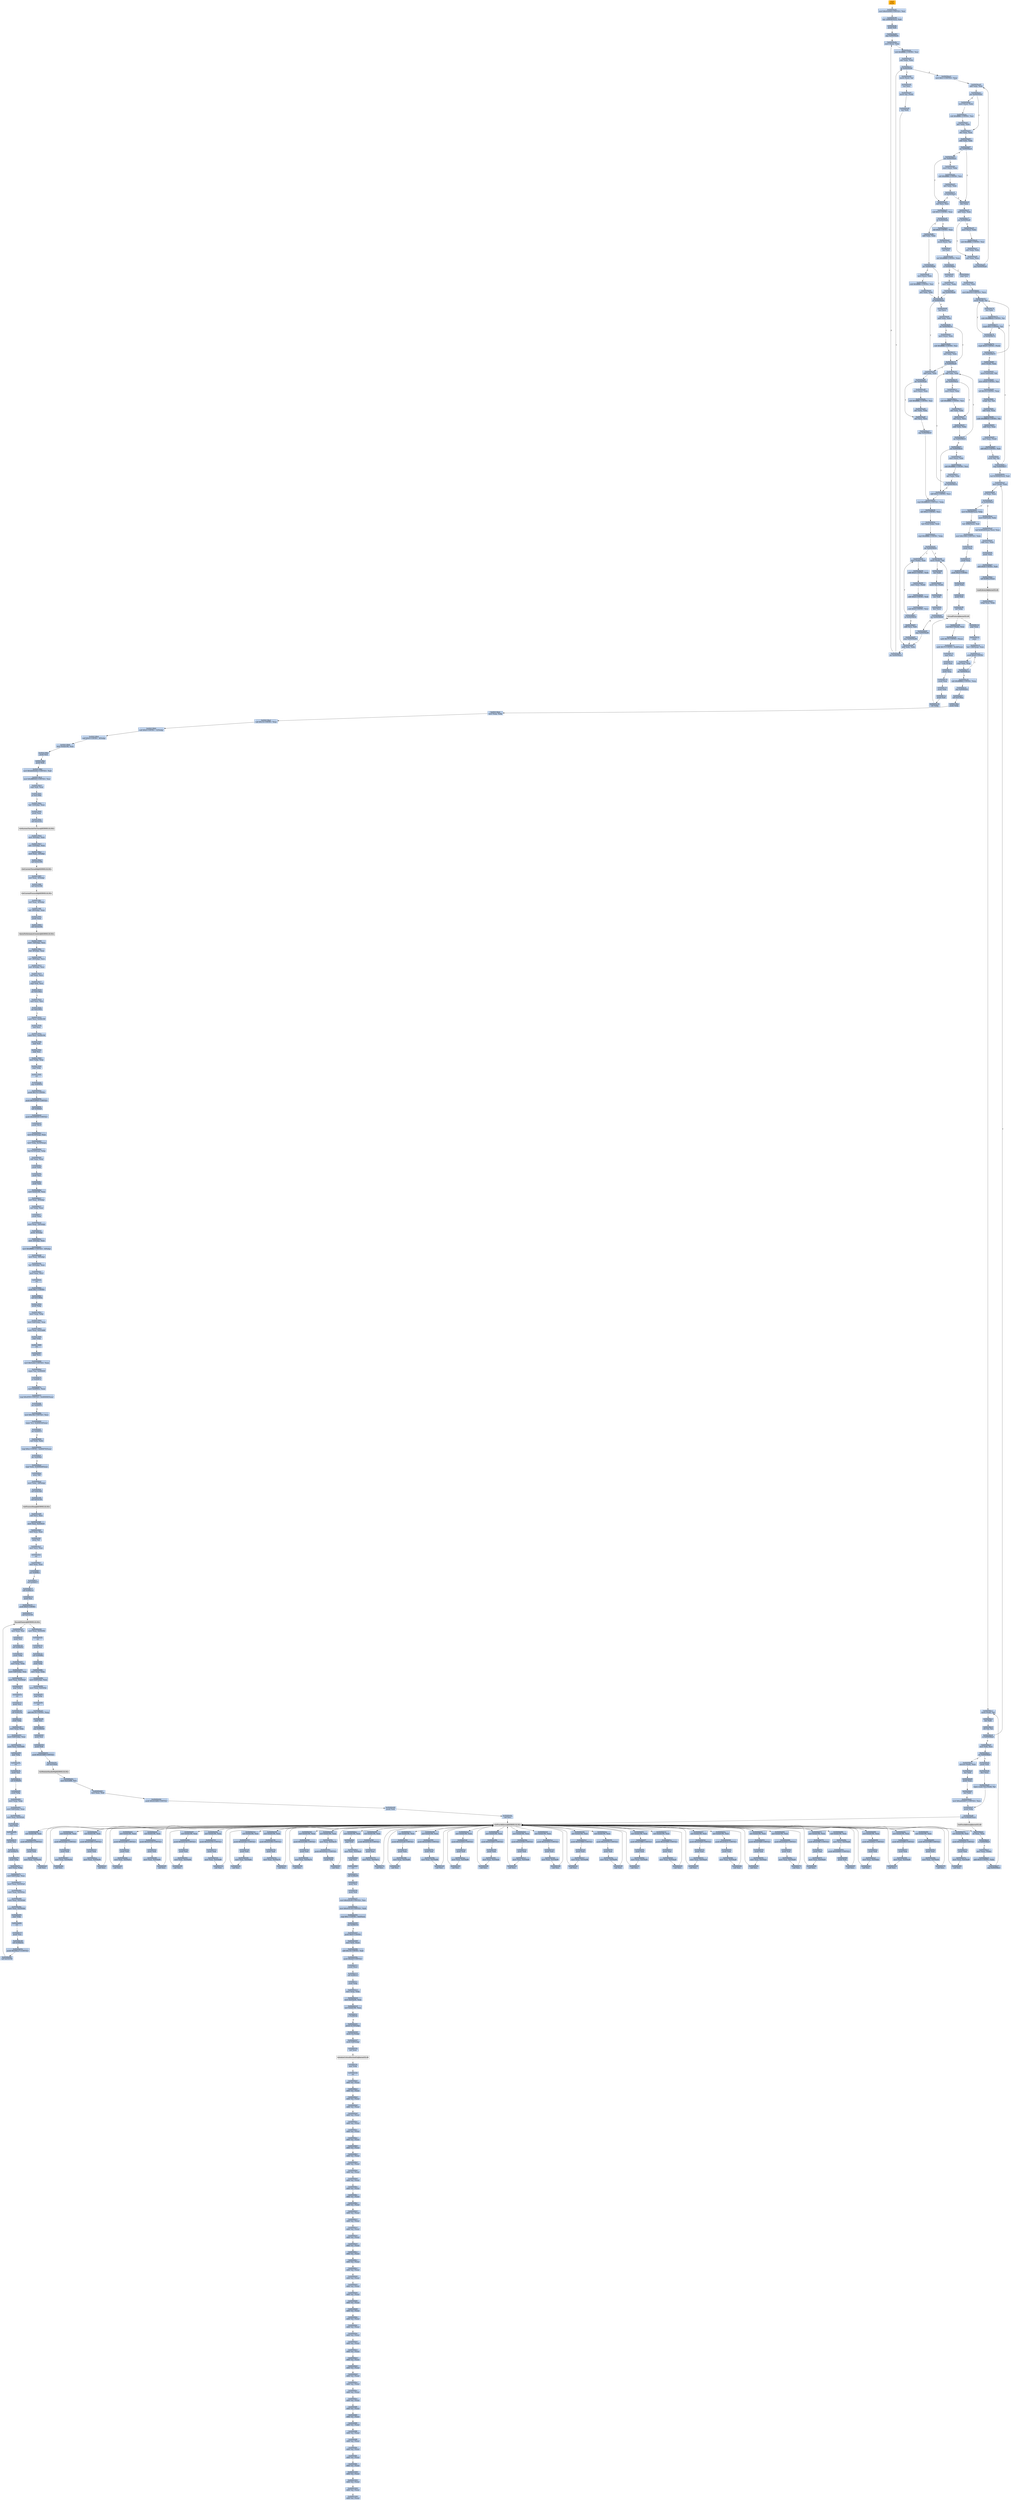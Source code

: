 digraph G {
node[shape=rectangle,style=filled,fillcolor=lightsteelblue,color=lightsteelblue]
bgcolor="transparent"
a0x00456a80pusha_[label="start\npusha ",fillcolor="orange",color="lightgrey"];
a0x00456a81movl_0x43e000UINT32_esi[label="0x00456a81\nmovl $0x43e000<UINT32>, %esi"];
a0x00456a86leal__249856esi__edi[label="0x00456a86\nleal -249856(%esi), %edi"];
a0x00456a8cpushl_edi[label="0x00456a8c\npushl %edi"];
a0x00456a8djmp_0x00456a9a[label="0x00456a8d\njmp 0x00456a9a"];
a0x00456a9amovl_esi__ebx[label="0x00456a9a\nmovl (%esi), %ebx"];
a0x00456a9csubl_0xfffffffcUINT8_esi[label="0x00456a9c\nsubl $0xfffffffc<UINT8>, %esi"];
a0x00456a9fadcl_ebx_ebx[label="0x00456a9f\nadcl %ebx, %ebx"];
a0x00456aa1jb_0x00456a90[label="0x00456aa1\njb 0x00456a90"];
a0x00456a90movb_esi__al[label="0x00456a90\nmovb (%esi), %al"];
a0x00456a92incl_esi[label="0x00456a92\nincl %esi"];
a0x00456a93movb_al_edi_[label="0x00456a93\nmovb %al, (%edi)"];
a0x00456a95incl_edi[label="0x00456a95\nincl %edi"];
a0x00456a96addl_ebx_ebx[label="0x00456a96\naddl %ebx, %ebx"];
a0x00456a98jne_0x00456aa1[label="0x00456a98\njne 0x00456aa1"];
a0x00456aa3movl_0x1UINT32_eax[label="0x00456aa3\nmovl $0x1<UINT32>, %eax"];
a0x00456aa8addl_ebx_ebx[label="0x00456aa8\naddl %ebx, %ebx"];
a0x00456aaajne_0x00456ab3[label="0x00456aaa\njne 0x00456ab3"];
a0x00456ab3adcl_eax_eax[label="0x00456ab3\nadcl %eax, %eax"];
a0x00456ab5addl_ebx_ebx[label="0x00456ab5\naddl %ebx, %ebx"];
a0x00456ab7jae_0x00456ac4[label="0x00456ab7\njae 0x00456ac4"];
a0x00456ab9jne_0x00456ae3[label="0x00456ab9\njne 0x00456ae3"];
a0x00456ae3xorl_ecx_ecx[label="0x00456ae3\nxorl %ecx, %ecx"];
a0x00456ae5subl_0x3UINT8_eax[label="0x00456ae5\nsubl $0x3<UINT8>, %eax"];
a0x00456ae8jb_0x00456afb[label="0x00456ae8\njb 0x00456afb"];
a0x00456aeashll_0x8UINT8_eax[label="0x00456aea\nshll $0x8<UINT8>, %eax"];
a0x00456aedmovb_esi__al[label="0x00456aed\nmovb (%esi), %al"];
a0x00456aefincl_esi[label="0x00456aef\nincl %esi"];
a0x00456af0xorl_0xffffffffUINT8_eax[label="0x00456af0\nxorl $0xffffffff<UINT8>, %eax"];
a0x00456af3je_0x00456b6a[label="0x00456af3\nje 0x00456b6a"];
a0x00456af5sarl_eax[label="0x00456af5\nsarl %eax"];
a0x00456af7movl_eax_ebp[label="0x00456af7\nmovl %eax, %ebp"];
a0x00456af9jmp_0x00456b06[label="0x00456af9\njmp 0x00456b06"];
a0x00456b06jb_0x00456ad4[label="0x00456b06\njb 0x00456ad4"];
a0x00456ad4addl_ebx_ebx[label="0x00456ad4\naddl %ebx, %ebx"];
a0x00456ad6jne_0x00456adf[label="0x00456ad6\njne 0x00456adf"];
a0x00456adfadcl_ecx_ecx[label="0x00456adf\nadcl %ecx, %ecx"];
a0x00456ae1jmp_0x00456b35[label="0x00456ae1\njmp 0x00456b35"];
a0x00456b35cmpl_0xfffffb00UINT32_ebp[label="0x00456b35\ncmpl $0xfffffb00<UINT32>, %ebp"];
a0x00456b3badcl_0x2UINT8_ecx[label="0x00456b3b\nadcl $0x2<UINT8>, %ecx"];
a0x00456b3eleal_ediebp__edx[label="0x00456b3e\nleal (%edi,%ebp), %edx"];
a0x00456b41cmpl_0xfffffffcUINT8_ebp[label="0x00456b41\ncmpl $0xfffffffc<UINT8>, %ebp"];
a0x00456b44jbe_0x00456b54[label="0x00456b44\njbe 0x00456b54"];
a0x00456b54movl_edx__eax[label="0x00456b54\nmovl (%edx), %eax"];
a0x00456b56addl_0x4UINT8_edx[label="0x00456b56\naddl $0x4<UINT8>, %edx"];
a0x00456b59movl_eax_edi_[label="0x00456b59\nmovl %eax, (%edi)"];
a0x00456b5baddl_0x4UINT8_edi[label="0x00456b5b\naddl $0x4<UINT8>, %edi"];
a0x00456b5esubl_0x4UINT8_ecx[label="0x00456b5e\nsubl $0x4<UINT8>, %ecx"];
a0x00456b61ja_0x00456b54[label="0x00456b61\nja 0x00456b54"];
a0x00456b63addl_ecx_edi[label="0x00456b63\naddl %ecx, %edi"];
a0x00456b65jmp_0x00456a96[label="0x00456b65\njmp 0x00456a96"];
a0x00456b46movb_edx__al[label="0x00456b46\nmovb (%edx), %al"];
a0x00456b48incl_edx[label="0x00456b48\nincl %edx"];
a0x00456b49movb_al_edi_[label="0x00456b49\nmovb %al, (%edi)"];
a0x00456b4bincl_edi[label="0x00456b4b\nincl %edi"];
a0x00456b4cdecl_ecx[label="0x00456b4c\ndecl %ecx"];
a0x00456b4djne_0x00456b46[label="0x00456b4d\njne 0x00456b46"];
a0x00456b4fjmp_0x00456a96[label="0x00456b4f\njmp 0x00456a96"];
a0x00456b08incl_ecx[label="0x00456b08\nincl %ecx"];
a0x00456b09addl_ebx_ebx[label="0x00456b09\naddl %ebx, %ebx"];
a0x00456b0bjne_0x00456b14[label="0x00456b0b\njne 0x00456b14"];
a0x00456b14jb_0x00456ad4[label="0x00456b14\njb 0x00456ad4"];
a0x00456b16addl_ebx_ebx[label="0x00456b16\naddl %ebx, %ebx"];
a0x00456b18jne_0x00456b21[label="0x00456b18\njne 0x00456b21"];
a0x00456b21adcl_ecx_ecx[label="0x00456b21\nadcl %ecx, %ecx"];
a0x00456b23addl_ebx_ebx[label="0x00456b23\naddl %ebx, %ebx"];
a0x00456b25jae_0x00456b16[label="0x00456b25\njae 0x00456b16"];
a0x00456b27jne_0x00456b32[label="0x00456b27\njne 0x00456b32"];
a0x00456b32addl_0x2UINT8_ecx[label="0x00456b32\naddl $0x2<UINT8>, %ecx"];
a0x00456ad8movl_esi__ebx[label="0x00456ad8\nmovl (%esi), %ebx"];
a0x00456adasubl_0xfffffffcUINT8_esi[label="0x00456ada\nsubl $0xfffffffc<UINT8>, %esi"];
a0x00456addadcl_ebx_ebx[label="0x00456add\nadcl %ebx, %ebx"];
a0x00456afbaddl_ebx_ebx[label="0x00456afb\naddl %ebx, %ebx"];
a0x00456afdjne_0x00456b06[label="0x00456afd\njne 0x00456b06"];
a0x00456ac4decl_eax[label="0x00456ac4\ndecl %eax"];
a0x00456ac5addl_ebx_ebx[label="0x00456ac5\naddl %ebx, %ebx"];
a0x00456ac7jne_0x00456ad0[label="0x00456ac7\njne 0x00456ad0"];
a0x00456ad0adcl_eax_eax[label="0x00456ad0\nadcl %eax, %eax"];
a0x00456ad2jmp_0x00456aa8[label="0x00456ad2\njmp 0x00456aa8"];
a0x00456aacmovl_esi__ebx[label="0x00456aac\nmovl (%esi), %ebx"];
a0x00456aaesubl_0xfffffffcUINT8_esi[label="0x00456aae\nsubl $0xfffffffc<UINT8>, %esi"];
a0x00456ab1adcl_ebx_ebx[label="0x00456ab1\nadcl %ebx, %ebx"];
a0x00456b29movl_esi__ebx[label="0x00456b29\nmovl (%esi), %ebx"];
a0x00456b2bsubl_0xfffffffcUINT8_esi[label="0x00456b2b\nsubl $0xfffffffc<UINT8>, %esi"];
a0x00456b2eadcl_ebx_ebx[label="0x00456b2e\nadcl %ebx, %ebx"];
a0x00456b30jae_0x00456b16[label="0x00456b30\njae 0x00456b16"];
a0x00456abbmovl_esi__ebx[label="0x00456abb\nmovl (%esi), %ebx"];
a0x00456abdsubl_0xfffffffcUINT8_esi[label="0x00456abd\nsubl $0xfffffffc<UINT8>, %esi"];
a0x00456ac0adcl_ebx_ebx[label="0x00456ac0\nadcl %ebx, %ebx"];
a0x00456ac2jb_0x00456ae3[label="0x00456ac2\njb 0x00456ae3"];
a0x00456affmovl_esi__ebx[label="0x00456aff\nmovl (%esi), %ebx"];
a0x00456b01subl_0xfffffffcUINT8_esi[label="0x00456b01\nsubl $0xfffffffc<UINT8>, %esi"];
a0x00456b04adcl_ebx_ebx[label="0x00456b04\nadcl %ebx, %ebx"];
a0x00456b0dmovl_esi__ebx[label="0x00456b0d\nmovl (%esi), %ebx"];
a0x00456b0fsubl_0xfffffffcUINT8_esi[label="0x00456b0f\nsubl $0xfffffffc<UINT8>, %esi"];
a0x00456b12adcl_ebx_ebx[label="0x00456b12\nadcl %ebx, %ebx"];
a0x00456b1amovl_esi__ebx[label="0x00456b1a\nmovl (%esi), %ebx"];
a0x00456b1csubl_0xfffffffcUINT8_esi[label="0x00456b1c\nsubl $0xfffffffc<UINT8>, %esi"];
a0x00456b1fadcl_ebx_ebx[label="0x00456b1f\nadcl %ebx, %ebx"];
a0x00456ac9movl_esi__ebx[label="0x00456ac9\nmovl (%esi), %ebx"];
a0x00456acbsubl_0xfffffffcUINT8_esi[label="0x00456acb\nsubl $0xfffffffc<UINT8>, %esi"];
a0x00456aceadcl_ebx_ebx[label="0x00456ace\nadcl %ebx, %ebx"];
a0x00456b6apopl_esi[label="0x00456b6a\npopl %esi"];
a0x00456b6bmovl_esi_edi[label="0x00456b6b\nmovl %esi, %edi"];
a0x00456b6dmovl_0x916UINT32_ecx[label="0x00456b6d\nmovl $0x916<UINT32>, %ecx"];
a0x00456b72movb_edi__al[label="0x00456b72\nmovb (%edi), %al"];
a0x00456b74incl_edi[label="0x00456b74\nincl %edi"];
a0x00456b75subb_0xffffffe8UINT8_al[label="0x00456b75\nsubb $0xffffffe8<UINT8>, %al"];
a0x00456b77cmpb_0x1UINT8_al[label="0x00456b77\ncmpb $0x1<UINT8>, %al"];
a0x00456b79ja_0x00456b72[label="0x00456b79\nja 0x00456b72"];
a0x00456b7bcmpb_0x9UINT8_edi_[label="0x00456b7b\ncmpb $0x9<UINT8>, (%edi)"];
a0x00456b7ejne_0x00456b72[label="0x00456b7e\njne 0x00456b72"];
a0x00456b80movl_edi__eax[label="0x00456b80\nmovl (%edi), %eax"];
a0x00456b82movb_0x4edi__bl[label="0x00456b82\nmovb 0x4(%edi), %bl"];
a0x00456b85shrw_0x8UINT8_ax[label="0x00456b85\nshrw $0x8<UINT8>, %ax"];
a0x00456b89roll_0x10UINT8_eax[label="0x00456b89\nroll $0x10<UINT8>, %eax"];
a0x00456b8cxchgb_al_ah[label="0x00456b8c\nxchgb %al, %ah"];
a0x00456b8esubl_edi_eax[label="0x00456b8e\nsubl %edi, %eax"];
a0x00456b90subb_0xffffffe8UINT8_bl[label="0x00456b90\nsubb $0xffffffe8<UINT8>, %bl"];
a0x00456b93addl_esi_eax[label="0x00456b93\naddl %esi, %eax"];
a0x00456b95movl_eax_edi_[label="0x00456b95\nmovl %eax, (%edi)"];
a0x00456b97addl_0x5UINT8_edi[label="0x00456b97\naddl $0x5<UINT8>, %edi"];
a0x00456b9amovb_bl_al[label="0x00456b9a\nmovb %bl, %al"];
a0x00456b9cloop_0x00456b77[label="0x00456b9c\nloop 0x00456b77"];
a0x00456b9eleal_0x54000esi__edi[label="0x00456b9e\nleal 0x54000(%esi), %edi"];
a0x00456ba4movl_edi__eax[label="0x00456ba4\nmovl (%edi), %eax"];
a0x00456ba6orl_eax_eax[label="0x00456ba6\norl %eax, %eax"];
a0x00456ba8je_0x00456bef[label="0x00456ba8\nje 0x00456bef"];
a0x00456baamovl_0x4edi__ebx[label="0x00456baa\nmovl 0x4(%edi), %ebx"];
a0x00456badleal_0x565e0eaxesi__eax[label="0x00456bad\nleal 0x565e0(%eax,%esi), %eax"];
a0x00456bb4addl_esi_ebx[label="0x00456bb4\naddl %esi, %ebx"];
a0x00456bb6pushl_eax[label="0x00456bb6\npushl %eax"];
a0x00456bb7addl_0x8UINT8_edi[label="0x00456bb7\naddl $0x8<UINT8>, %edi"];
a0x00456bbacall_0x566ccesi_[label="0x00456bba\ncall 0x566cc(%esi)"];
LoadLibraryA_kernel32_dll[label="LoadLibraryA@kernel32.dll",fillcolor="lightgrey",color="lightgrey"];
a0x00456bc0xchgl_eax_ebp[label="0x00456bc0\nxchgl %eax, %ebp"];
a0x00456bc1movb_edi__al[label="0x00456bc1\nmovb (%edi), %al"];
a0x00456bc3incl_edi[label="0x00456bc3\nincl %edi"];
a0x00456bc4orb_al_al[label="0x00456bc4\norb %al, %al"];
a0x00456bc6je_0x00456ba4[label="0x00456bc6\nje 0x00456ba4"];
a0x00456bc8movl_edi_ecx[label="0x00456bc8\nmovl %edi, %ecx"];
a0x00456bcajns_0x00456bd3[label="0x00456bca\njns 0x00456bd3"];
a0x00456bd3pushl_edi[label="0x00456bd3\npushl %edi"];
a0x00456bd4decl_eax[label="0x00456bd4\ndecl %eax"];
a0x00456bd5repnz_scasb_es_edi__al[label="0x00456bd5\nrepnz scasb %es:(%edi), %al"];
a0x00456bd7pushl_ebp[label="0x00456bd7\npushl %ebp"];
a0x00456bd8call_0x566d4esi_[label="0x00456bd8\ncall 0x566d4(%esi)"];
GetProcAddress_kernel32_dll[label="GetProcAddress@kernel32.dll",fillcolor="lightgrey",color="lightgrey"];
a0x00456bdeorl_eax_eax[label="0x00456bde\norl %eax, %eax"];
a0x00456be0je_0x00456be9[label="0x00456be0\nje 0x00456be9"];
a0x00456be2movl_eax_ebx_[label="0x00456be2\nmovl %eax, (%ebx)"];
a0x00456be4addl_0x4UINT8_ebx[label="0x00456be4\naddl $0x4<UINT8>, %ebx"];
a0x00456be7jmp_0x00456bc1[label="0x00456be7\njmp 0x00456bc1"];
GetProcAddress_KERNEL32_DLL[label="GetProcAddress@KERNEL32.DLL",fillcolor="lightgrey",color="lightgrey"];
a0x00456bccmovzwl_edi__eax[label="0x00456bcc\nmovzwl (%edi), %eax"];
a0x00456bcfincl_edi[label="0x00456bcf\nincl %edi"];
a0x00456bd0pushl_eax[label="0x00456bd0\npushl %eax"];
a0x00456bd1incl_edi[label="0x00456bd1\nincl %edi"];
a0x00456bd2movl_0xaef24857UINT32_ecx[label="0x00456bd2\nmovl $0xaef24857<UINT32>, %ecx"];
a0x00456befmovl_0x566d8esi__ebp[label="0x00456bef\nmovl 0x566d8(%esi), %ebp"];
a0x00456bf5leal__4096esi__edi[label="0x00456bf5\nleal -4096(%esi), %edi"];
a0x00456bfbmovl_0x1000UINT32_ebx[label="0x00456bfb\nmovl $0x1000<UINT32>, %ebx"];
a0x00456c00pushl_eax[label="0x00456c00\npushl %eax"];
a0x00456c01pushl_esp[label="0x00456c01\npushl %esp"];
a0x00456c02pushl_0x4UINT8[label="0x00456c02\npushl $0x4<UINT8>"];
a0x00456c04pushl_ebx[label="0x00456c04\npushl %ebx"];
a0x00456c05pushl_edi[label="0x00456c05\npushl %edi"];
a0x00456c06call_ebp[label="0x00456c06\ncall %ebp"];
VirtualProtect_kernel32_dll[label="VirtualProtect@kernel32.dll",fillcolor="lightgrey",color="lightgrey"];
a0x00456c08leal_0x217edi__eax[label="0x00456c08\nleal 0x217(%edi), %eax"];
a0x00456c0eandb_0x7fUINT8_eax_[label="0x00456c0e\nandb $0x7f<UINT8>, (%eax)"];
a0x00456c11andb_0x7fUINT8_0x28eax_[label="0x00456c11\nandb $0x7f<UINT8>, 0x28(%eax)"];
a0x00456c15popl_eax[label="0x00456c15\npopl %eax"];
a0x00456c16pushl_eax[label="0x00456c16\npushl %eax"];
a0x00456c17pushl_esp[label="0x00456c17\npushl %esp"];
a0x00456c18pushl_eax[label="0x00456c18\npushl %eax"];
a0x00456c19pushl_ebx[label="0x00456c19\npushl %ebx"];
a0x00456c1apushl_edi[label="0x00456c1a\npushl %edi"];
a0x00456c1bcall_ebp[label="0x00456c1b\ncall %ebp"];
a0x00456c1dpopl_eax[label="0x00456c1d\npopl %eax"];
a0x00456c1epopa_[label="0x00456c1e\npopa "];
a0x00456c1fleal__128esp__eax[label="0x00456c1f\nleal -128(%esp), %eax"];
a0x00456c23pushl_0x0UINT8[label="0x00456c23\npushl $0x0<UINT8>"];
a0x00456c25cmpl_eax_esp[label="0x00456c25\ncmpl %eax, %esp"];
a0x00456c27jne_0x00456c23[label="0x00456c27\njne 0x00456c23"];
a0x00456c29subl_0xffffff80UINT8_esp[label="0x00456c29\nsubl $0xffffff80<UINT8>, %esp"];
a0x00456c2cjmp_0x0040a0cf[label="0x00456c2c\njmp 0x0040a0cf"];
a0x0040a0cfcall_0x4138aa[label="0x0040a0cf\ncall 0x4138aa"];
a0x004138aapushl_ebp[label="0x004138aa\npushl %ebp"];
a0x004138abmovl_esp_ebp[label="0x004138ab\nmovl %esp, %ebp"];
a0x004138adsubl_0x14UINT8_esp[label="0x004138ad\nsubl $0x14<UINT8>, %esp"];
a0x004138b0andl_0x0UINT8__12ebp_[label="0x004138b0\nandl $0x0<UINT8>, -12(%ebp)"];
a0x004138b4andl_0x0UINT8__8ebp_[label="0x004138b4\nandl $0x0<UINT8>, -8(%ebp)"];
a0x004138b8movl_0x42b190_eax[label="0x004138b8\nmovl 0x42b190, %eax"];
a0x004138bdpushl_esi[label="0x004138bd\npushl %esi"];
a0x004138bepushl_edi[label="0x004138be\npushl %edi"];
a0x004138bfmovl_0xbb40e64eUINT32_edi[label="0x004138bf\nmovl $0xbb40e64e<UINT32>, %edi"];
a0x004138c4movl_0xffff0000UINT32_esi[label="0x004138c4\nmovl $0xffff0000<UINT32>, %esi"];
a0x004138c9cmpl_edi_eax[label="0x004138c9\ncmpl %edi, %eax"];
a0x004138cbje_0x4138da[label="0x004138cb\nje 0x4138da"];
a0x004138daleal__12ebp__eax[label="0x004138da\nleal -12(%ebp), %eax"];
a0x004138ddpushl_eax[label="0x004138dd\npushl %eax"];
a0x004138decall_0x41b10c[label="0x004138de\ncall 0x41b10c"];
GetSystemTimeAsFileTime_KERNEL32_DLL[label="GetSystemTimeAsFileTime@KERNEL32.DLL",fillcolor="lightgrey",color="lightgrey"];
a0x004138e4movl__8ebp__eax[label="0x004138e4\nmovl -8(%ebp), %eax"];
a0x004138e7xorl__12ebp__eax[label="0x004138e7\nxorl -12(%ebp), %eax"];
a0x004138eamovl_eax__4ebp_[label="0x004138ea\nmovl %eax, -4(%ebp)"];
a0x004138edcall_0x41b190[label="0x004138ed\ncall 0x41b190"];
GetCurrentThreadId_KERNEL32_DLL[label="GetCurrentThreadId@KERNEL32.DLL",fillcolor="lightgrey",color="lightgrey"];
a0x004138f3xorl_eax__4ebp_[label="0x004138f3\nxorl %eax, -4(%ebp)"];
a0x004138f6call_0x41b108[label="0x004138f6\ncall 0x41b108"];
GetCurrentProcessId_KERNEL32_DLL[label="GetCurrentProcessId@KERNEL32.DLL",fillcolor="lightgrey",color="lightgrey"];
a0x004138fcxorl_eax__4ebp_[label="0x004138fc\nxorl %eax, -4(%ebp)"];
a0x004138ffleal__20ebp__eax[label="0x004138ff\nleal -20(%ebp), %eax"];
a0x00413902pushl_eax[label="0x00413902\npushl %eax"];
a0x00413903call_0x41b104[label="0x00413903\ncall 0x41b104"];
QueryPerformanceCounter_KERNEL32_DLL[label="QueryPerformanceCounter@KERNEL32.DLL",fillcolor="lightgrey",color="lightgrey"];
a0x00413909movl__16ebp__ecx[label="0x00413909\nmovl -16(%ebp), %ecx"];
a0x0041390cleal__4ebp__eax[label="0x0041390c\nleal -4(%ebp), %eax"];
a0x0041390fxorl__20ebp__ecx[label="0x0041390f\nxorl -20(%ebp), %ecx"];
a0x00413912xorl__4ebp__ecx[label="0x00413912\nxorl -4(%ebp), %ecx"];
a0x00413915xorl_eax_ecx[label="0x00413915\nxorl %eax, %ecx"];
a0x00413917cmpl_edi_ecx[label="0x00413917\ncmpl %edi, %ecx"];
a0x00413919jne_0x413922[label="0x00413919\njne 0x413922"];
a0x00413922testl_ecx_esi[label="0x00413922\ntestl %ecx, %esi"];
a0x00413924jne_0x413932[label="0x00413924\njne 0x413932"];
a0x00413932movl_ecx_0x42b190[label="0x00413932\nmovl %ecx, 0x42b190"];
a0x00413938notl_ecx[label="0x00413938\nnotl %ecx"];
a0x0041393amovl_ecx_0x42b194[label="0x0041393a\nmovl %ecx, 0x42b194"];
a0x00413940popl_edi[label="0x00413940\npopl %edi"];
a0x00413941popl_esi[label="0x00413941\npopl %esi"];
a0x00413942movl_ebp_esp[label="0x00413942\nmovl %ebp, %esp"];
a0x00413944popl_ebp[label="0x00413944\npopl %ebp"];
a0x00413945ret[label="0x00413945\nret"];
a0x0040a0d4jmp_0x409f54[label="0x0040a0d4\njmp 0x409f54"];
a0x00409f54pushl_0x14UINT8[label="0x00409f54\npushl $0x14<UINT8>"];
a0x00409f56pushl_0x429940UINT32[label="0x00409f56\npushl $0x429940<UINT32>"];
a0x00409f5bcall_0x40bfa0[label="0x00409f5b\ncall 0x40bfa0"];
a0x0040bfa0pushl_0x409030UINT32[label="0x0040bfa0\npushl $0x409030<UINT32>"];
a0x0040bfa5pushl_fs_0[label="0x0040bfa5\npushl %fs:0"];
a0x0040bfacmovl_0x10esp__eax[label="0x0040bfac\nmovl 0x10(%esp), %eax"];
a0x0040bfb0movl_ebp_0x10esp_[label="0x0040bfb0\nmovl %ebp, 0x10(%esp)"];
a0x0040bfb4leal_0x10esp__ebp[label="0x0040bfb4\nleal 0x10(%esp), %ebp"];
a0x0040bfb8subl_eax_esp[label="0x0040bfb8\nsubl %eax, %esp"];
a0x0040bfbapushl_ebx[label="0x0040bfba\npushl %ebx"];
a0x0040bfbbpushl_esi[label="0x0040bfbb\npushl %esi"];
a0x0040bfbcpushl_edi[label="0x0040bfbc\npushl %edi"];
a0x0040bfbdmovl_0x42b190_eax[label="0x0040bfbd\nmovl 0x42b190, %eax"];
a0x0040bfc2xorl_eax__4ebp_[label="0x0040bfc2\nxorl %eax, -4(%ebp)"];
a0x0040bfc5xorl_ebp_eax[label="0x0040bfc5\nxorl %ebp, %eax"];
a0x0040bfc7pushl_eax[label="0x0040bfc7\npushl %eax"];
a0x0040bfc8movl_esp__24ebp_[label="0x0040bfc8\nmovl %esp, -24(%ebp)"];
a0x0040bfcbpushl__8ebp_[label="0x0040bfcb\npushl -8(%ebp)"];
a0x0040bfcemovl__4ebp__eax[label="0x0040bfce\nmovl -4(%ebp), %eax"];
a0x0040bfd1movl_0xfffffffeUINT32__4ebp_[label="0x0040bfd1\nmovl $0xfffffffe<UINT32>, -4(%ebp)"];
a0x0040bfd8movl_eax__8ebp_[label="0x0040bfd8\nmovl %eax, -8(%ebp)"];
a0x0040bfdbleal__16ebp__eax[label="0x0040bfdb\nleal -16(%ebp), %eax"];
a0x0040bfdemovl_eax_fs_0[label="0x0040bfde\nmovl %eax, %fs:0"];
a0x0040bfe4ret[label="0x0040bfe4\nret"];
a0x00409f60pushl_0x1UINT8[label="0x00409f60\npushl $0x1<UINT8>"];
a0x00409f62call_0x41385d[label="0x00409f62\ncall 0x41385d"];
a0x0041385dpushl_ebp[label="0x0041385d\npushl %ebp"];
a0x0041385emovl_esp_ebp[label="0x0041385e\nmovl %esp, %ebp"];
a0x00413860movl_0x8ebp__eax[label="0x00413860\nmovl 0x8(%ebp), %eax"];
a0x00413863movl_eax_0x433d68[label="0x00413863\nmovl %eax, 0x433d68"];
a0x00413868popl_ebp[label="0x00413868\npopl %ebp"];
a0x00413869ret[label="0x00413869\nret"];
a0x00409f67popl_ecx[label="0x00409f67\npopl %ecx"];
a0x00409f68movl_0x5a4dUINT32_eax[label="0x00409f68\nmovl $0x5a4d<UINT32>, %eax"];
a0x00409f6dcmpw_ax_0x400000[label="0x00409f6d\ncmpw %ax, 0x400000"];
a0x00409f74je_0x409f7a[label="0x00409f74\nje 0x409f7a"];
a0x00409f7amovl_0x40003c_eax[label="0x00409f7a\nmovl 0x40003c, %eax"];
a0x00409f7fcmpl_0x4550UINT32_0x400000eax_[label="0x00409f7f\ncmpl $0x4550<UINT32>, 0x400000(%eax)"];
a0x00409f89jne_0x409f76[label="0x00409f89\njne 0x409f76"];
a0x00409f8bmovl_0x10bUINT32_ecx[label="0x00409f8b\nmovl $0x10b<UINT32>, %ecx"];
a0x00409f90cmpw_cx_0x400018eax_[label="0x00409f90\ncmpw %cx, 0x400018(%eax)"];
a0x00409f97jne_0x409f76[label="0x00409f97\njne 0x409f76"];
a0x00409f99xorl_ebx_ebx[label="0x00409f99\nxorl %ebx, %ebx"];
a0x00409f9bcmpl_0xeUINT8_0x400074eax_[label="0x00409f9b\ncmpl $0xe<UINT8>, 0x400074(%eax)"];
a0x00409fa2jbe_0x409fad[label="0x00409fa2\njbe 0x409fad"];
a0x00409fa4cmpl_ebx_0x4000e8eax_[label="0x00409fa4\ncmpl %ebx, 0x4000e8(%eax)"];
a0x00409faasetne_bl[label="0x00409faa\nsetne %bl"];
a0x00409fadmovl_ebx__28ebp_[label="0x00409fad\nmovl %ebx, -28(%ebp)"];
a0x00409fb0call_0x40c0d0[label="0x00409fb0\ncall 0x40c0d0"];
a0x0040c0d0call_0x41b140[label="0x0040c0d0\ncall 0x41b140"];
GetProcessHeap_KERNEL32_DLL[label="GetProcessHeap@KERNEL32.DLL",fillcolor="lightgrey",color="lightgrey"];
a0x0040c0d6xorl_ecx_ecx[label="0x0040c0d6\nxorl %ecx, %ecx"];
a0x0040c0d8movl_eax_0x4343c8[label="0x0040c0d8\nmovl %eax, 0x4343c8"];
a0x0040c0ddtestl_eax_eax[label="0x0040c0dd\ntestl %eax, %eax"];
a0x0040c0dfsetne_cl[label="0x0040c0df\nsetne %cl"];
a0x0040c0e2movl_ecx_eax[label="0x0040c0e2\nmovl %ecx, %eax"];
a0x0040c0e4ret[label="0x0040c0e4\nret"];
a0x00409fb5testl_eax_eax[label="0x00409fb5\ntestl %eax, %eax"];
a0x00409fb7jne_0x409fc1[label="0x00409fb7\njne 0x409fc1"];
a0x00409fc1call_0x40b017[label="0x00409fc1\ncall 0x40b017"];
a0x0040b017call_0x406e14[label="0x0040b017\ncall 0x406e14"];
a0x00406e14pushl_esi[label="0x00406e14\npushl %esi"];
a0x00406e15pushl_0x0UINT8[label="0x00406e15\npushl $0x0<UINT8>"];
a0x00406e17call_0x41b158[label="0x00406e17\ncall 0x41b158"];
EncodePointer_KERNEL32_DLL[label="EncodePointer@KERNEL32.DLL",fillcolor="lightgrey",color="lightgrey"];
a0x00406e1dmovl_eax_esi[label="0x00406e1d\nmovl %eax, %esi"];
a0x00406e1fpushl_esi[label="0x00406e1f\npushl %esi"];
a0x00406e20call_0x40bd52[label="0x00406e20\ncall 0x40bd52"];
a0x0040bd52pushl_ebp[label="0x0040bd52\npushl %ebp"];
a0x0040bd53movl_esp_ebp[label="0x0040bd53\nmovl %esp, %ebp"];
a0x0040bd55movl_0x8ebp__eax[label="0x0040bd55\nmovl 0x8(%ebp), %eax"];
a0x0040bd58movl_eax_0x4343a0[label="0x0040bd58\nmovl %eax, 0x4343a0"];
a0x0040bd5dpopl_ebp[label="0x0040bd5d\npopl %ebp"];
a0x0040bd5eret[label="0x0040bd5e\nret"];
a0x00406e25pushl_esi[label="0x00406e25\npushl %esi"];
a0x00406e26call_0x40a1fe[label="0x00406e26\ncall 0x40a1fe"];
a0x0040a1fepushl_ebp[label="0x0040a1fe\npushl %ebp"];
a0x0040a1ffmovl_esp_ebp[label="0x0040a1ff\nmovl %esp, %ebp"];
a0x0040a201movl_0x8ebp__eax[label="0x0040a201\nmovl 0x8(%ebp), %eax"];
a0x0040a204movl_eax_0x433bf4[label="0x0040a204\nmovl %eax, 0x433bf4"];
a0x0040a209popl_ebp[label="0x0040a209\npopl %ebp"];
a0x0040a20aret[label="0x0040a20a\nret"];
a0x00406e2bpushl_esi[label="0x00406e2b\npushl %esi"];
a0x00406e2ccall_0x40bd5f[label="0x00406e2c\ncall 0x40bd5f"];
a0x0040bd5fpushl_ebp[label="0x0040bd5f\npushl %ebp"];
a0x0040bd60movl_esp_ebp[label="0x0040bd60\nmovl %esp, %ebp"];
a0x0040bd62movl_0x8ebp__eax[label="0x0040bd62\nmovl 0x8(%ebp), %eax"];
a0x0040bd65movl_eax_0x4343a4[label="0x0040bd65\nmovl %eax, 0x4343a4"];
a0x0040bd6apopl_ebp[label="0x0040bd6a\npopl %ebp"];
a0x0040bd6bret[label="0x0040bd6b\nret"];
a0x00406e31pushl_esi[label="0x00406e31\npushl %esi"];
a0x00406e32call_0x40bd79[label="0x00406e32\ncall 0x40bd79"];
a0x0040bd79pushl_ebp[label="0x0040bd79\npushl %ebp"];
a0x0040bd7amovl_esp_ebp[label="0x0040bd7a\nmovl %esp, %ebp"];
a0x0040bd7cmovl_0x8ebp__eax[label="0x0040bd7c\nmovl 0x8(%ebp), %eax"];
a0x0040bd7fmovl_eax_0x4343a8[label="0x0040bd7f\nmovl %eax, 0x4343a8"];
a0x0040bd84movl_eax_0x4343ac[label="0x0040bd84\nmovl %eax, 0x4343ac"];
a0x0040bd89movl_eax_0x4343b0[label="0x0040bd89\nmovl %eax, 0x4343b0"];
a0x0040bd8emovl_eax_0x4343b4[label="0x0040bd8e\nmovl %eax, 0x4343b4"];
a0x0040bd93popl_ebp[label="0x0040bd93\npopl %ebp"];
a0x0040bd94ret[label="0x0040bd94\nret"];
a0x00406e37pushl_esi[label="0x00406e37\npushl %esi"];
a0x00406e38call_0x40bd1b[label="0x00406e38\ncall 0x40bd1b"];
a0x0040bd1bpushl_0x40bce7UINT32[label="0x0040bd1b\npushl $0x40bce7<UINT32>"];
a0x0040bd20call_0x41b158[label="0x0040bd20\ncall 0x41b158"];
a0x0040bd26movl_eax_0x43439c[label="0x0040bd26\nmovl %eax, 0x43439c"];
a0x0040bd2bret[label="0x0040bd2b\nret"];
a0x00406e3dpushl_esi[label="0x00406e3d\npushl %esi"];
a0x00406e3ecall_0x40bf8a[label="0x00406e3e\ncall 0x40bf8a"];
a0x0040bf8apushl_ebp[label="0x0040bf8a\npushl %ebp"];
a0x0040bf8bmovl_esp_ebp[label="0x0040bf8b\nmovl %esp, %ebp"];
a0x0040bf8dmovl_0x8ebp__eax[label="0x0040bf8d\nmovl 0x8(%ebp), %eax"];
a0x0040bf90movl_eax_0x4343bc[label="0x0040bf90\nmovl %eax, 0x4343bc"];
a0x0040bf95popl_ebp[label="0x0040bf95\npopl %ebp"];
a0x0040bf96ret[label="0x0040bf96\nret"];
a0x00406e43addl_0x18UINT8_esp[label="0x00406e43\naddl $0x18<UINT8>, %esp"];
a0x00406e46popl_esi[label="0x00406e46\npopl %esi"];
a0x00406e47jmp_0x40b42f[label="0x00406e47\njmp 0x40b42f"];
a0x0040b42fpushl_esi[label="0x0040b42f\npushl %esi"];
a0x0040b430pushl_edi[label="0x0040b430\npushl %edi"];
a0x0040b431pushl_0x425d68UINT32[label="0x0040b431\npushl $0x425d68<UINT32>"];
a0x0040b436call_0x41b0a0[label="0x0040b436\ncall 0x41b0a0"];
GetModuleHandleW_KERNEL32_DLL[label="GetModuleHandleW@KERNEL32.DLL",fillcolor="lightgrey",color="lightgrey"];
a0x0040b43cmovl_0x41b0f8_esi[label="0x0040b43c\nmovl 0x41b0f8, %esi"];
a0x0040b442movl_eax_edi[label="0x0040b442\nmovl %eax, %edi"];
a0x0040b444pushl_0x425d84UINT32[label="0x0040b444\npushl $0x425d84<UINT32>"];
a0x0040b449pushl_edi[label="0x0040b449\npushl %edi"];
a0x0040b44acall_esi[label="0x0040b44a\ncall %esi"];
a0x0040b44cxorl_0x42b190_eax[label="0x0040b44c\nxorl 0x42b190, %eax"];
a0x0040b452pushl_0x425d90UINT32[label="0x0040b452\npushl $0x425d90<UINT32>"];
a0x0040b457pushl_edi[label="0x0040b457\npushl %edi"];
a0x0040b458movl_eax_0x434a40[label="0x0040b458\nmovl %eax, 0x434a40"];
a0x0040b45dcall_esi[label="0x0040b45d\ncall %esi"];
a0x0040b45fxorl_0x42b190_eax[label="0x0040b45f\nxorl 0x42b190, %eax"];
a0x0040b465pushl_0x425d98UINT32[label="0x0040b465\npushl $0x425d98<UINT32>"];
a0x0040b46apushl_edi[label="0x0040b46a\npushl %edi"];
a0x0040b46bmovl_eax_0x434a44[label="0x0040b46b\nmovl %eax, 0x434a44"];
a0x0040b470call_esi[label="0x0040b470\ncall %esi"];
a0x0040b472xorl_0x42b190_eax[label="0x0040b472\nxorl 0x42b190, %eax"];
a0x0040b478pushl_0x425da4UINT32[label="0x0040b478\npushl $0x425da4<UINT32>"];
a0x0040b47dpushl_edi[label="0x0040b47d\npushl %edi"];
a0x0040b47emovl_eax_0x434a48[label="0x0040b47e\nmovl %eax, 0x434a48"];
a0x0040b483call_esi[label="0x0040b483\ncall %esi"];
a0x0040b485xorl_0x42b190_eax[label="0x0040b485\nxorl 0x42b190, %eax"];
a0x0040b48bpushl_0x425db0UINT32[label="0x0040b48b\npushl $0x425db0<UINT32>"];
a0x0040b490pushl_edi[label="0x0040b490\npushl %edi"];
a0x0040b491movl_eax_0x434a4c[label="0x0040b491\nmovl %eax, 0x434a4c"];
a0x0040b496call_esi[label="0x0040b496\ncall %esi"];
a0x0040b498xorl_0x42b190_eax[label="0x0040b498\nxorl 0x42b190, %eax"];
a0x0040b49epushl_0x425dccUINT32[label="0x0040b49e\npushl $0x425dcc<UINT32>"];
a0x0040b4a3pushl_edi[label="0x0040b4a3\npushl %edi"];
a0x0040b4a4movl_eax_0x434a50[label="0x0040b4a4\nmovl %eax, 0x434a50"];
a0x0040b4a9call_esi[label="0x0040b4a9\ncall %esi"];
a0x0040b4abxorl_0x42b190_eax[label="0x0040b4ab\nxorl 0x42b190, %eax"];
a0x0040b4b1pushl_0x425ddcUINT32[label="0x0040b4b1\npushl $0x425ddc<UINT32>"];
a0x0040b4b6pushl_edi[label="0x0040b4b6\npushl %edi"];
a0x0040b4b7movl_eax_0x434a54[label="0x0040b4b7\nmovl %eax, 0x434a54"];
a0x0040b4bccall_esi[label="0x0040b4bc\ncall %esi"];
a0x0040b4bexorl_0x42b190_eax[label="0x0040b4be\nxorl 0x42b190, %eax"];
a0x0040b4c4pushl_0x425df0UINT32[label="0x0040b4c4\npushl $0x425df0<UINT32>"];
a0x0040b4c9pushl_edi[label="0x0040b4c9\npushl %edi"];
a0x0040b4camovl_eax_0x434a58[label="0x0040b4ca\nmovl %eax, 0x434a58"];
a0x0040b4cfcall_esi[label="0x0040b4cf\ncall %esi"];
a0x0040b4d1xorl_0x42b190_eax[label="0x0040b4d1\nxorl 0x42b190, %eax"];
a0x0040b4d7pushl_0x425e08UINT32[label="0x0040b4d7\npushl $0x425e08<UINT32>"];
a0x0040b4dcpushl_edi[label="0x0040b4dc\npushl %edi"];
a0x0040b4ddmovl_eax_0x434a5c[label="0x0040b4dd\nmovl %eax, 0x434a5c"];
a0x0040b4e2call_esi[label="0x0040b4e2\ncall %esi"];
a0x0040b4e4xorl_0x42b190_eax[label="0x0040b4e4\nxorl 0x42b190, %eax"];
a0x0040b4eapushl_0x425e20UINT32[label="0x0040b4ea\npushl $0x425e20<UINT32>"];
a0x0040b4efpushl_edi[label="0x0040b4ef\npushl %edi"];
a0x0040b4f0movl_eax_0x434a60[label="0x0040b4f0\nmovl %eax, 0x434a60"];
a0x0040b4f5call_esi[label="0x0040b4f5\ncall %esi"];
a0x0040b4f7xorl_0x42b190_eax[label="0x0040b4f7\nxorl 0x42b190, %eax"];
a0x0040b4fdpushl_0x425e34UINT32[label="0x0040b4fd\npushl $0x425e34<UINT32>"];
a0x0040b502pushl_edi[label="0x0040b502\npushl %edi"];
a0x0040b503movl_eax_0x434a64[label="0x0040b503\nmovl %eax, 0x434a64"];
a0x0040b508call_esi[label="0x0040b508\ncall %esi"];
a0x0040b50axorl_0x42b190_eax[label="0x0040b50a\nxorl 0x42b190, %eax"];
a0x0040b510pushl_0x425e54UINT32[label="0x0040b510\npushl $0x425e54<UINT32>"];
a0x0040b515pushl_edi[label="0x0040b515\npushl %edi"];
a0x0040b516movl_eax_0x434a68[label="0x0040b516\nmovl %eax, 0x434a68"];
a0x0040b51bcall_esi[label="0x0040b51b\ncall %esi"];
a0x0040b51dxorl_0x42b190_eax[label="0x0040b51d\nxorl 0x42b190, %eax"];
a0x0040b523pushl_0x425e6cUINT32[label="0x0040b523\npushl $0x425e6c<UINT32>"];
a0x0040b528pushl_edi[label="0x0040b528\npushl %edi"];
a0x0040b529movl_eax_0x434a6c[label="0x0040b529\nmovl %eax, 0x434a6c"];
a0x0040b52ecall_esi[label="0x0040b52e\ncall %esi"];
a0x0040b530xorl_0x42b190_eax[label="0x0040b530\nxorl 0x42b190, %eax"];
a0x0040b536pushl_0x425e84UINT32[label="0x0040b536\npushl $0x425e84<UINT32>"];
a0x0040b53bpushl_edi[label="0x0040b53b\npushl %edi"];
a0x0040b53cmovl_eax_0x434a70[label="0x0040b53c\nmovl %eax, 0x434a70"];
a0x0040b541call_esi[label="0x0040b541\ncall %esi"];
a0x0040b543xorl_0x42b190_eax[label="0x0040b543\nxorl 0x42b190, %eax"];
a0x0040b549pushl_0x425e98UINT32[label="0x0040b549\npushl $0x425e98<UINT32>"];
a0x0040b54epushl_edi[label="0x0040b54e\npushl %edi"];
a0x0040b54fmovl_eax_0x434a74[label="0x0040b54f\nmovl %eax, 0x434a74"];
a0x0040b554call_esi[label="0x0040b554\ncall %esi"];
a0x0040b556xorl_0x42b190_eax[label="0x0040b556\nxorl 0x42b190, %eax"];
a0x0040b55cmovl_eax_0x434a78[label="0x0040b55c\nmovl %eax, 0x434a78"];
a0x0040b561pushl_0x425eacUINT32[label="0x0040b561\npushl $0x425eac<UINT32>"];
a0x0040b566pushl_edi[label="0x0040b566\npushl %edi"];
a0x0040b567call_esi[label="0x0040b567\ncall %esi"];
a0x0040b569xorl_0x42b190_eax[label="0x0040b569\nxorl 0x42b190, %eax"];
a0x0040b56fpushl_0x425ec8UINT32[label="0x0040b56f\npushl $0x425ec8<UINT32>"];
a0x0040b574pushl_edi[label="0x0040b574\npushl %edi"];
a0x0040b575movl_eax_0x434a7c[label="0x0040b575\nmovl %eax, 0x434a7c"];
a0x0040b57acall_esi[label="0x0040b57a\ncall %esi"];
a0x0040b57cxorl_0x42b190_eax[label="0x0040b57c\nxorl 0x42b190, %eax"];
a0x0040b582pushl_0x425ee8UINT32[label="0x0040b582\npushl $0x425ee8<UINT32>"];
a0x0040b587pushl_edi[label="0x0040b587\npushl %edi"];
a0x0040b588movl_eax_0x434a80[label="0x0040b588\nmovl %eax, 0x434a80"];
a0x0040b58dcall_esi[label="0x0040b58d\ncall %esi"];
a0x0040b58fxorl_0x42b190_eax[label="0x0040b58f\nxorl 0x42b190, %eax"];
a0x0040b595pushl_0x425f04UINT32[label="0x0040b595\npushl $0x425f04<UINT32>"];
a0x0040b59apushl_edi[label="0x0040b59a\npushl %edi"];
a0x0040b59bmovl_eax_0x434a84[label="0x0040b59b\nmovl %eax, 0x434a84"];
a0x0040b5a0call_esi[label="0x0040b5a0\ncall %esi"];
a0x0040b5a2xorl_0x42b190_eax[label="0x0040b5a2\nxorl 0x42b190, %eax"];
a0x0040b5a8pushl_0x425f24UINT32[label="0x0040b5a8\npushl $0x425f24<UINT32>"];
a0x0040b5adpushl_edi[label="0x0040b5ad\npushl %edi"];
a0x0040b5aemovl_eax_0x434a88[label="0x0040b5ae\nmovl %eax, 0x434a88"];
a0x0040b5b3call_esi[label="0x0040b5b3\ncall %esi"];
a0x0040b5b5xorl_0x42b190_eax[label="0x0040b5b5\nxorl 0x42b190, %eax"];
a0x0040b5bbpushl_0x425f38UINT32[label="0x0040b5bb\npushl $0x425f38<UINT32>"];
a0x0040b5c0pushl_edi[label="0x0040b5c0\npushl %edi"];
a0x0040b5c1movl_eax_0x434a8c[label="0x0040b5c1\nmovl %eax, 0x434a8c"];
a0x0040b5c6call_esi[label="0x0040b5c6\ncall %esi"];
a0x0040b5c8xorl_0x42b190_eax[label="0x0040b5c8\nxorl 0x42b190, %eax"];
a0x0040b5cepushl_0x425f54UINT32[label="0x0040b5ce\npushl $0x425f54<UINT32>"];
a0x0040b5d3pushl_edi[label="0x0040b5d3\npushl %edi"];
a0x0040b5d4movl_eax_0x434a90[label="0x0040b5d4\nmovl %eax, 0x434a90"];
a0x0040b5d9call_esi[label="0x0040b5d9\ncall %esi"];
a0x0040b5dbxorl_0x42b190_eax[label="0x0040b5db\nxorl 0x42b190, %eax"];
a0x0040b5e1pushl_0x425f68UINT32[label="0x0040b5e1\npushl $0x425f68<UINT32>"];
a0x0040b5e6pushl_edi[label="0x0040b5e6\npushl %edi"];
a0x0040b5e7movl_eax_0x434a98[label="0x0040b5e7\nmovl %eax, 0x434a98"];
a0x0040b5eccall_esi[label="0x0040b5ec\ncall %esi"];
a0x0040b5eexorl_0x42b190_eax[label="0x0040b5ee\nxorl 0x42b190, %eax"];
a0x0040b5f4pushl_0x425f78UINT32[label="0x0040b5f4\npushl $0x425f78<UINT32>"];
a0x0040b5f9pushl_edi[label="0x0040b5f9\npushl %edi"];
a0x0040b5famovl_eax_0x434a94[label="0x0040b5fa\nmovl %eax, 0x434a94"];
a0x0040b5ffcall_esi[label="0x0040b5ff\ncall %esi"];
a0x0040b601xorl_0x42b190_eax[label="0x0040b601\nxorl 0x42b190, %eax"];
a0x0040b607pushl_0x425f88UINT32[label="0x0040b607\npushl $0x425f88<UINT32>"];
a0x0040b60cpushl_edi[label="0x0040b60c\npushl %edi"];
a0x0040b60dmovl_eax_0x434a9c[label="0x0040b60d\nmovl %eax, 0x434a9c"];
a0x0040b612call_esi[label="0x0040b612\ncall %esi"];
a0x0040b614xorl_0x42b190_eax[label="0x0040b614\nxorl 0x42b190, %eax"];
a0x0040b61apushl_0x425f98UINT32[label="0x0040b61a\npushl $0x425f98<UINT32>"];
a0x0040b61fpushl_edi[label="0x0040b61f\npushl %edi"];
a0x0040b620movl_eax_0x434aa0[label="0x0040b620\nmovl %eax, 0x434aa0"];
a0x0040b625call_esi[label="0x0040b625\ncall %esi"];
a0x0040b627xorl_0x42b190_eax[label="0x0040b627\nxorl 0x42b190, %eax"];
a0x0040b62dpushl_0x425fa8UINT32[label="0x0040b62d\npushl $0x425fa8<UINT32>"];
a0x0040b632pushl_edi[label="0x0040b632\npushl %edi"];
a0x0040b633movl_eax_0x434aa4[label="0x0040b633\nmovl %eax, 0x434aa4"];
a0x0040b638call_esi[label="0x0040b638\ncall %esi"];
a0x0040b63axorl_0x42b190_eax[label="0x0040b63a\nxorl 0x42b190, %eax"];
a0x0040b640pushl_0x425fc4UINT32[label="0x0040b640\npushl $0x425fc4<UINT32>"];
a0x0040b645pushl_edi[label="0x0040b645\npushl %edi"];
a0x0040b646movl_eax_0x434aa8[label="0x0040b646\nmovl %eax, 0x434aa8"];
a0x0040b64bcall_esi[label="0x0040b64b\ncall %esi"];
a0x0040b64dxorl_0x42b190_eax[label="0x0040b64d\nxorl 0x42b190, %eax"];
a0x0040b653pushl_0x425fd8UINT32[label="0x0040b653\npushl $0x425fd8<UINT32>"];
a0x0040b658pushl_edi[label="0x0040b658\npushl %edi"];
a0x0040b659movl_eax_0x434aac[label="0x0040b659\nmovl %eax, 0x434aac"];
a0x0040b65ecall_esi[label="0x0040b65e\ncall %esi"];
a0x0040b660xorl_0x42b190_eax[label="0x0040b660\nxorl 0x42b190, %eax"];
a0x0040b666pushl_0x425fe8UINT32[label="0x0040b666\npushl $0x425fe8<UINT32>"];
a0x0040b66bpushl_edi[label="0x0040b66b\npushl %edi"];
a0x0040b66cmovl_eax_0x434ab0[label="0x0040b66c\nmovl %eax, 0x434ab0"];
a0x0040b671call_esi[label="0x0040b671\ncall %esi"];
a0x0040b673xorl_0x42b190_eax[label="0x0040b673\nxorl 0x42b190, %eax"];
a0x0040b679pushl_0x425ffcUINT32[label="0x0040b679\npushl $0x425ffc<UINT32>"];
a0x0040b67epushl_edi[label="0x0040b67e\npushl %edi"];
a0x0040b67fmovl_eax_0x434ab4[label="0x0040b67f\nmovl %eax, 0x434ab4"];
a0x0040b684call_esi[label="0x0040b684\ncall %esi"];
a0x0040b686xorl_0x42b190_eax[label="0x0040b686\nxorl 0x42b190, %eax"];
a0x0040b68cmovl_eax_0x434ab8[label="0x0040b68c\nmovl %eax, 0x434ab8"];
a0x0040b691pushl_0x42600cUINT32[label="0x0040b691\npushl $0x42600c<UINT32>"];
a0x0040b696pushl_edi[label="0x0040b696\npushl %edi"];
a0x0040b697call_esi[label="0x0040b697\ncall %esi"];
a0x0040b699xorl_0x42b190_eax[label="0x0040b699\nxorl 0x42b190, %eax"];
a0x0040b69fpushl_0x42602cUINT32[label="0x0040b69f\npushl $0x42602c<UINT32>"];
a0x0040b6a4pushl_edi[label="0x0040b6a4\npushl %edi"];
a0x0040b6a5movl_eax_0x434abc[label="0x0040b6a5\nmovl %eax, 0x434abc"];
a0x0040b6aacall_esi[label="0x0040b6aa\ncall %esi"];
a0x0040b6acxorl_0x42b190_eax[label="0x0040b6ac\nxorl 0x42b190, %eax"];
a0x0040b6b2popl_edi[label="0x0040b6b2\npopl %edi"];
a0x0040b6b3movl_eax_0x434ac0[label="0x0040b6b3\nmovl %eax, 0x434ac0"];
a0x0040b6b8popl_esi[label="0x0040b6b8\npopl %esi"];
a0x0040b6b9ret[label="0x0040b6b9\nret"];
a0x0040b01ccall_0x40b2f5[label="0x0040b01c\ncall 0x40b2f5"];
a0x0040b2f5pushl_esi[label="0x0040b2f5\npushl %esi"];
a0x0040b2f6pushl_edi[label="0x0040b2f6\npushl %edi"];
a0x0040b2f7movl_0x42bcf0UINT32_esi[label="0x0040b2f7\nmovl $0x42bcf0<UINT32>, %esi"];
a0x0040b2fcmovl_0x433c18UINT32_edi[label="0x0040b2fc\nmovl $0x433c18<UINT32>, %edi"];
a0x0040b301cmpl_0x1UINT8_0x4esi_[label="0x0040b301\ncmpl $0x1<UINT8>, 0x4(%esi)"];
a0x0040b305jne_0x40b31d[label="0x0040b305\njne 0x40b31d"];
a0x0040b307pushl_0x0UINT8[label="0x0040b307\npushl $0x0<UINT8>"];
a0x0040b309movl_edi_esi_[label="0x0040b309\nmovl %edi, (%esi)"];
a0x0040b30baddl_0x18UINT8_edi[label="0x0040b30b\naddl $0x18<UINT8>, %edi"];
a0x0040b30epushl_0xfa0UINT32[label="0x0040b30e\npushl $0xfa0<UINT32>"];
a0x0040b313pushl_esi_[label="0x0040b313\npushl (%esi)"];
a0x0040b315call_0x40b3c1[label="0x0040b315\ncall 0x40b3c1"];
a0x0040b3c1pushl_ebp[label="0x0040b3c1\npushl %ebp"];
a0x0040b3c2movl_esp_ebp[label="0x0040b3c2\nmovl %esp, %ebp"];
a0x0040b3c4movl_0x434a50_eax[label="0x0040b3c4\nmovl 0x434a50, %eax"];
a0x0040b3c9xorl_0x42b190_eax[label="0x0040b3c9\nxorl 0x42b190, %eax"];
a0x0040b3cfje_0x40b3de[label="0x0040b3cf\nje 0x40b3de"];
a0x0040b3d1pushl_0x10ebp_[label="0x0040b3d1\npushl 0x10(%ebp)"];
a0x0040b3d4pushl_0xcebp_[label="0x0040b3d4\npushl 0xc(%ebp)"];
a0x0040b3d7pushl_0x8ebp_[label="0x0040b3d7\npushl 0x8(%ebp)"];
a0x0040b3dacall_eax[label="0x0040b3da\ncall %eax"];
InitializeCriticalSectionEx_kernel32_dll[label="InitializeCriticalSectionEx@kernel32.dll",fillcolor="lightgrey",color="lightgrey"];
a0x0040b3dcpopl_ebp[label="0x0040b3dc\npopl %ebp"];
a0x0040b3ddret[label="0x0040b3dd\nret"];
a0x00000fa0addb_al_eax_[label="0x00000fa0\naddb %al, (%eax)"];
a0x00000fa2addb_al_eax_[label="0x00000fa2\naddb %al, (%eax)"];
a0x00000fa4addb_al_eax_[label="0x00000fa4\naddb %al, (%eax)"];
a0x00000fa6addb_al_eax_[label="0x00000fa6\naddb %al, (%eax)"];
a0x00000fa8addb_al_eax_[label="0x00000fa8\naddb %al, (%eax)"];
a0x00000faaaddb_al_eax_[label="0x00000faa\naddb %al, (%eax)"];
a0x00000facaddb_al_eax_[label="0x00000fac\naddb %al, (%eax)"];
a0x00000faeaddb_al_eax_[label="0x00000fae\naddb %al, (%eax)"];
a0x00000fb0addb_al_eax_[label="0x00000fb0\naddb %al, (%eax)"];
a0x00000fb2addb_al_eax_[label="0x00000fb2\naddb %al, (%eax)"];
a0x00000fb4addb_al_eax_[label="0x00000fb4\naddb %al, (%eax)"];
a0x00000fb6addb_al_eax_[label="0x00000fb6\naddb %al, (%eax)"];
a0x00000fb8addb_al_eax_[label="0x00000fb8\naddb %al, (%eax)"];
a0x00000fbaaddb_al_eax_[label="0x00000fba\naddb %al, (%eax)"];
a0x00000fbcaddb_al_eax_[label="0x00000fbc\naddb %al, (%eax)"];
a0x00000fbeaddb_al_eax_[label="0x00000fbe\naddb %al, (%eax)"];
a0x00000fc0addb_al_eax_[label="0x00000fc0\naddb %al, (%eax)"];
a0x00000fc2addb_al_eax_[label="0x00000fc2\naddb %al, (%eax)"];
a0x00000fc4addb_al_eax_[label="0x00000fc4\naddb %al, (%eax)"];
a0x00000fc6addb_al_eax_[label="0x00000fc6\naddb %al, (%eax)"];
a0x00000fc8addb_al_eax_[label="0x00000fc8\naddb %al, (%eax)"];
a0x00000fcaaddb_al_eax_[label="0x00000fca\naddb %al, (%eax)"];
a0x00000fccaddb_al_eax_[label="0x00000fcc\naddb %al, (%eax)"];
a0x00000fceaddb_al_eax_[label="0x00000fce\naddb %al, (%eax)"];
a0x00000fd0addb_al_eax_[label="0x00000fd0\naddb %al, (%eax)"];
a0x00000fd2addb_al_eax_[label="0x00000fd2\naddb %al, (%eax)"];
a0x00000fd4addb_al_eax_[label="0x00000fd4\naddb %al, (%eax)"];
a0x00000fd6addb_al_eax_[label="0x00000fd6\naddb %al, (%eax)"];
a0x00000fd8addb_al_eax_[label="0x00000fd8\naddb %al, (%eax)"];
a0x00000fdaaddb_al_eax_[label="0x00000fda\naddb %al, (%eax)"];
a0x00000fdcaddb_al_eax_[label="0x00000fdc\naddb %al, (%eax)"];
a0x00000fdeaddb_al_eax_[label="0x00000fde\naddb %al, (%eax)"];
a0x00000fe0addb_al_eax_[label="0x00000fe0\naddb %al, (%eax)"];
a0x00000fe2addb_al_eax_[label="0x00000fe2\naddb %al, (%eax)"];
a0x00000fe4addb_al_eax_[label="0x00000fe4\naddb %al, (%eax)"];
a0x00000fe6addb_al_eax_[label="0x00000fe6\naddb %al, (%eax)"];
a0x00000fe8addb_al_eax_[label="0x00000fe8\naddb %al, (%eax)"];
a0x00000feaaddb_al_eax_[label="0x00000fea\naddb %al, (%eax)"];
a0x00000fecaddb_al_eax_[label="0x00000fec\naddb %al, (%eax)"];
a0x00000feeaddb_al_eax_[label="0x00000fee\naddb %al, (%eax)"];
a0x00000ff0addb_al_eax_[label="0x00000ff0\naddb %al, (%eax)"];
a0x00000ff2addb_al_eax_[label="0x00000ff2\naddb %al, (%eax)"];
a0x00000ff4addb_al_eax_[label="0x00000ff4\naddb %al, (%eax)"];
a0x00000ff6addb_al_eax_[label="0x00000ff6\naddb %al, (%eax)"];
a0x00000ff8addb_al_eax_[label="0x00000ff8\naddb %al, (%eax)"];
a0x00000ffaaddb_al_eax_[label="0x00000ffa\naddb %al, (%eax)"];
a0x00000ffcaddb_al_eax_[label="0x00000ffc\naddb %al, (%eax)"];
a0x00000ffeaddb_al_eax_[label="0x00000ffe\naddb %al, (%eax)"];
a0x00001000addb_al_eax_[label="0x00001000\naddb %al, (%eax)"];
a0x00001002addb_al_eax_[label="0x00001002\naddb %al, (%eax)"];
a0x00001004addb_al_eax_[label="0x00001004\naddb %al, (%eax)"];
a0x00001006addb_al_eax_[label="0x00001006\naddb %al, (%eax)"];
a0x00456a80pusha_ -> a0x00456a81movl_0x43e000UINT32_esi [color="#000000"];
a0x00456a81movl_0x43e000UINT32_esi -> a0x00456a86leal__249856esi__edi [color="#000000"];
a0x00456a86leal__249856esi__edi -> a0x00456a8cpushl_edi [color="#000000"];
a0x00456a8cpushl_edi -> a0x00456a8djmp_0x00456a9a [color="#000000"];
a0x00456a8djmp_0x00456a9a -> a0x00456a9amovl_esi__ebx [color="#000000"];
a0x00456a9amovl_esi__ebx -> a0x00456a9csubl_0xfffffffcUINT8_esi [color="#000000"];
a0x00456a9csubl_0xfffffffcUINT8_esi -> a0x00456a9fadcl_ebx_ebx [color="#000000"];
a0x00456a9fadcl_ebx_ebx -> a0x00456aa1jb_0x00456a90 [color="#000000"];
a0x00456aa1jb_0x00456a90 -> a0x00456a90movb_esi__al [color="#000000",label="T"];
a0x00456a90movb_esi__al -> a0x00456a92incl_esi [color="#000000"];
a0x00456a92incl_esi -> a0x00456a93movb_al_edi_ [color="#000000"];
a0x00456a93movb_al_edi_ -> a0x00456a95incl_edi [color="#000000"];
a0x00456a95incl_edi -> a0x00456a96addl_ebx_ebx [color="#000000"];
a0x00456a96addl_ebx_ebx -> a0x00456a98jne_0x00456aa1 [color="#000000"];
a0x00456a98jne_0x00456aa1 -> a0x00456aa1jb_0x00456a90 [color="#000000",label="T"];
a0x00456a98jne_0x00456aa1 -> a0x00456a9amovl_esi__ebx [color="#000000",label="F"];
a0x00456aa1jb_0x00456a90 -> a0x00456aa3movl_0x1UINT32_eax [color="#000000",label="F"];
a0x00456aa3movl_0x1UINT32_eax -> a0x00456aa8addl_ebx_ebx [color="#000000"];
a0x00456aa8addl_ebx_ebx -> a0x00456aaajne_0x00456ab3 [color="#000000"];
a0x00456aaajne_0x00456ab3 -> a0x00456ab3adcl_eax_eax [color="#000000",label="T"];
a0x00456ab3adcl_eax_eax -> a0x00456ab5addl_ebx_ebx [color="#000000"];
a0x00456ab5addl_ebx_ebx -> a0x00456ab7jae_0x00456ac4 [color="#000000"];
a0x00456ab7jae_0x00456ac4 -> a0x00456ab9jne_0x00456ae3 [color="#000000",label="F"];
a0x00456ab9jne_0x00456ae3 -> a0x00456ae3xorl_ecx_ecx [color="#000000",label="T"];
a0x00456ae3xorl_ecx_ecx -> a0x00456ae5subl_0x3UINT8_eax [color="#000000"];
a0x00456ae5subl_0x3UINT8_eax -> a0x00456ae8jb_0x00456afb [color="#000000"];
a0x00456ae8jb_0x00456afb -> a0x00456aeashll_0x8UINT8_eax [color="#000000",label="F"];
a0x00456aeashll_0x8UINT8_eax -> a0x00456aedmovb_esi__al [color="#000000"];
a0x00456aedmovb_esi__al -> a0x00456aefincl_esi [color="#000000"];
a0x00456aefincl_esi -> a0x00456af0xorl_0xffffffffUINT8_eax [color="#000000"];
a0x00456af0xorl_0xffffffffUINT8_eax -> a0x00456af3je_0x00456b6a [color="#000000"];
a0x00456af3je_0x00456b6a -> a0x00456af5sarl_eax [color="#000000",label="F"];
a0x00456af5sarl_eax -> a0x00456af7movl_eax_ebp [color="#000000"];
a0x00456af7movl_eax_ebp -> a0x00456af9jmp_0x00456b06 [color="#000000"];
a0x00456af9jmp_0x00456b06 -> a0x00456b06jb_0x00456ad4 [color="#000000"];
a0x00456b06jb_0x00456ad4 -> a0x00456ad4addl_ebx_ebx [color="#000000",label="T"];
a0x00456ad4addl_ebx_ebx -> a0x00456ad6jne_0x00456adf [color="#000000"];
a0x00456ad6jne_0x00456adf -> a0x00456adfadcl_ecx_ecx [color="#000000",label="T"];
a0x00456adfadcl_ecx_ecx -> a0x00456ae1jmp_0x00456b35 [color="#000000"];
a0x00456ae1jmp_0x00456b35 -> a0x00456b35cmpl_0xfffffb00UINT32_ebp [color="#000000"];
a0x00456b35cmpl_0xfffffb00UINT32_ebp -> a0x00456b3badcl_0x2UINT8_ecx [color="#000000"];
a0x00456b3badcl_0x2UINT8_ecx -> a0x00456b3eleal_ediebp__edx [color="#000000"];
a0x00456b3eleal_ediebp__edx -> a0x00456b41cmpl_0xfffffffcUINT8_ebp [color="#000000"];
a0x00456b41cmpl_0xfffffffcUINT8_ebp -> a0x00456b44jbe_0x00456b54 [color="#000000"];
a0x00456b44jbe_0x00456b54 -> a0x00456b54movl_edx__eax [color="#000000",label="T"];
a0x00456b54movl_edx__eax -> a0x00456b56addl_0x4UINT8_edx [color="#000000"];
a0x00456b56addl_0x4UINT8_edx -> a0x00456b59movl_eax_edi_ [color="#000000"];
a0x00456b59movl_eax_edi_ -> a0x00456b5baddl_0x4UINT8_edi [color="#000000"];
a0x00456b5baddl_0x4UINT8_edi -> a0x00456b5esubl_0x4UINT8_ecx [color="#000000"];
a0x00456b5esubl_0x4UINT8_ecx -> a0x00456b61ja_0x00456b54 [color="#000000"];
a0x00456b61ja_0x00456b54 -> a0x00456b63addl_ecx_edi [color="#000000",label="F"];
a0x00456b63addl_ecx_edi -> a0x00456b65jmp_0x00456a96 [color="#000000"];
a0x00456b65jmp_0x00456a96 -> a0x00456a96addl_ebx_ebx [color="#000000"];
a0x00456b44jbe_0x00456b54 -> a0x00456b46movb_edx__al [color="#000000",label="F"];
a0x00456b46movb_edx__al -> a0x00456b48incl_edx [color="#000000"];
a0x00456b48incl_edx -> a0x00456b49movb_al_edi_ [color="#000000"];
a0x00456b49movb_al_edi_ -> a0x00456b4bincl_edi [color="#000000"];
a0x00456b4bincl_edi -> a0x00456b4cdecl_ecx [color="#000000"];
a0x00456b4cdecl_ecx -> a0x00456b4djne_0x00456b46 [color="#000000"];
a0x00456b4djne_0x00456b46 -> a0x00456b46movb_edx__al [color="#000000",label="T"];
a0x00456b4djne_0x00456b46 -> a0x00456b4fjmp_0x00456a96 [color="#000000",label="F"];
a0x00456b4fjmp_0x00456a96 -> a0x00456a96addl_ebx_ebx [color="#000000"];
a0x00456b06jb_0x00456ad4 -> a0x00456b08incl_ecx [color="#000000",label="F"];
a0x00456b08incl_ecx -> a0x00456b09addl_ebx_ebx [color="#000000"];
a0x00456b09addl_ebx_ebx -> a0x00456b0bjne_0x00456b14 [color="#000000"];
a0x00456b0bjne_0x00456b14 -> a0x00456b14jb_0x00456ad4 [color="#000000",label="T"];
a0x00456b14jb_0x00456ad4 -> a0x00456b16addl_ebx_ebx [color="#000000",label="F"];
a0x00456b16addl_ebx_ebx -> a0x00456b18jne_0x00456b21 [color="#000000"];
a0x00456b18jne_0x00456b21 -> a0x00456b21adcl_ecx_ecx [color="#000000",label="T"];
a0x00456b21adcl_ecx_ecx -> a0x00456b23addl_ebx_ebx [color="#000000"];
a0x00456b23addl_ebx_ebx -> a0x00456b25jae_0x00456b16 [color="#000000"];
a0x00456b25jae_0x00456b16 -> a0x00456b16addl_ebx_ebx [color="#000000",label="T"];
a0x00456b25jae_0x00456b16 -> a0x00456b27jne_0x00456b32 [color="#000000",label="F"];
a0x00456b27jne_0x00456b32 -> a0x00456b32addl_0x2UINT8_ecx [color="#000000",label="T"];
a0x00456b32addl_0x2UINT8_ecx -> a0x00456b35cmpl_0xfffffb00UINT32_ebp [color="#000000"];
a0x00456ad6jne_0x00456adf -> a0x00456ad8movl_esi__ebx [color="#000000",label="F"];
a0x00456ad8movl_esi__ebx -> a0x00456adasubl_0xfffffffcUINT8_esi [color="#000000"];
a0x00456adasubl_0xfffffffcUINT8_esi -> a0x00456addadcl_ebx_ebx [color="#000000"];
a0x00456addadcl_ebx_ebx -> a0x00456adfadcl_ecx_ecx [color="#000000"];
a0x00456ae8jb_0x00456afb -> a0x00456afbaddl_ebx_ebx [color="#000000",label="T"];
a0x00456afbaddl_ebx_ebx -> a0x00456afdjne_0x00456b06 [color="#000000"];
a0x00456afdjne_0x00456b06 -> a0x00456b06jb_0x00456ad4 [color="#000000",label="T"];
a0x00456ab7jae_0x00456ac4 -> a0x00456ac4decl_eax [color="#000000",label="T"];
a0x00456ac4decl_eax -> a0x00456ac5addl_ebx_ebx [color="#000000"];
a0x00456ac5addl_ebx_ebx -> a0x00456ac7jne_0x00456ad0 [color="#000000"];
a0x00456ac7jne_0x00456ad0 -> a0x00456ad0adcl_eax_eax [color="#000000",label="T"];
a0x00456ad0adcl_eax_eax -> a0x00456ad2jmp_0x00456aa8 [color="#000000"];
a0x00456ad2jmp_0x00456aa8 -> a0x00456aa8addl_ebx_ebx [color="#000000"];
a0x00456b61ja_0x00456b54 -> a0x00456b54movl_edx__eax [color="#000000",label="T"];
a0x00456aaajne_0x00456ab3 -> a0x00456aacmovl_esi__ebx [color="#000000",label="F"];
a0x00456aacmovl_esi__ebx -> a0x00456aaesubl_0xfffffffcUINT8_esi [color="#000000"];
a0x00456aaesubl_0xfffffffcUINT8_esi -> a0x00456ab1adcl_ebx_ebx [color="#000000"];
a0x00456ab1adcl_ebx_ebx -> a0x00456ab3adcl_eax_eax [color="#000000"];
a0x00456b14jb_0x00456ad4 -> a0x00456ad4addl_ebx_ebx [color="#000000",label="T"];
a0x00456b27jne_0x00456b32 -> a0x00456b29movl_esi__ebx [color="#000000",label="F"];
a0x00456b29movl_esi__ebx -> a0x00456b2bsubl_0xfffffffcUINT8_esi [color="#000000"];
a0x00456b2bsubl_0xfffffffcUINT8_esi -> a0x00456b2eadcl_ebx_ebx [color="#000000"];
a0x00456b2eadcl_ebx_ebx -> a0x00456b30jae_0x00456b16 [color="#000000"];
a0x00456b30jae_0x00456b16 -> a0x00456b32addl_0x2UINT8_ecx [color="#000000",label="F"];
a0x00456ab9jne_0x00456ae3 -> a0x00456abbmovl_esi__ebx [color="#000000",label="F"];
a0x00456abbmovl_esi__ebx -> a0x00456abdsubl_0xfffffffcUINT8_esi [color="#000000"];
a0x00456abdsubl_0xfffffffcUINT8_esi -> a0x00456ac0adcl_ebx_ebx [color="#000000"];
a0x00456ac0adcl_ebx_ebx -> a0x00456ac2jb_0x00456ae3 [color="#000000"];
a0x00456ac2jb_0x00456ae3 -> a0x00456ae3xorl_ecx_ecx [color="#000000",label="T"];
a0x00456b30jae_0x00456b16 -> a0x00456b16addl_ebx_ebx [color="#000000",label="T"];
a0x00456ac2jb_0x00456ae3 -> a0x00456ac4decl_eax [color="#000000",label="F"];
a0x00456afdjne_0x00456b06 -> a0x00456affmovl_esi__ebx [color="#000000",label="F"];
a0x00456affmovl_esi__ebx -> a0x00456b01subl_0xfffffffcUINT8_esi [color="#000000"];
a0x00456b01subl_0xfffffffcUINT8_esi -> a0x00456b04adcl_ebx_ebx [color="#000000"];
a0x00456b04adcl_ebx_ebx -> a0x00456b06jb_0x00456ad4 [color="#000000"];
a0x00456b0bjne_0x00456b14 -> a0x00456b0dmovl_esi__ebx [color="#000000",label="F"];
a0x00456b0dmovl_esi__ebx -> a0x00456b0fsubl_0xfffffffcUINT8_esi [color="#000000"];
a0x00456b0fsubl_0xfffffffcUINT8_esi -> a0x00456b12adcl_ebx_ebx [color="#000000"];
a0x00456b12adcl_ebx_ebx -> a0x00456b14jb_0x00456ad4 [color="#000000"];
a0x00456b18jne_0x00456b21 -> a0x00456b1amovl_esi__ebx [color="#000000",label="F"];
a0x00456b1amovl_esi__ebx -> a0x00456b1csubl_0xfffffffcUINT8_esi [color="#000000"];
a0x00456b1csubl_0xfffffffcUINT8_esi -> a0x00456b1fadcl_ebx_ebx [color="#000000"];
a0x00456b1fadcl_ebx_ebx -> a0x00456b21adcl_ecx_ecx [color="#000000"];
a0x00456ac7jne_0x00456ad0 -> a0x00456ac9movl_esi__ebx [color="#000000",label="F"];
a0x00456ac9movl_esi__ebx -> a0x00456acbsubl_0xfffffffcUINT8_esi [color="#000000"];
a0x00456acbsubl_0xfffffffcUINT8_esi -> a0x00456aceadcl_ebx_ebx [color="#000000"];
a0x00456aceadcl_ebx_ebx -> a0x00456ad0adcl_eax_eax [color="#000000"];
a0x00456af3je_0x00456b6a -> a0x00456b6apopl_esi [color="#000000",label="T"];
a0x00456b6apopl_esi -> a0x00456b6bmovl_esi_edi [color="#000000"];
a0x00456b6bmovl_esi_edi -> a0x00456b6dmovl_0x916UINT32_ecx [color="#000000"];
a0x00456b6dmovl_0x916UINT32_ecx -> a0x00456b72movb_edi__al [color="#000000"];
a0x00456b72movb_edi__al -> a0x00456b74incl_edi [color="#000000"];
a0x00456b74incl_edi -> a0x00456b75subb_0xffffffe8UINT8_al [color="#000000"];
a0x00456b75subb_0xffffffe8UINT8_al -> a0x00456b77cmpb_0x1UINT8_al [color="#000000"];
a0x00456b77cmpb_0x1UINT8_al -> a0x00456b79ja_0x00456b72 [color="#000000"];
a0x00456b79ja_0x00456b72 -> a0x00456b72movb_edi__al [color="#000000",label="T"];
a0x00456b79ja_0x00456b72 -> a0x00456b7bcmpb_0x9UINT8_edi_ [color="#000000",label="F"];
a0x00456b7bcmpb_0x9UINT8_edi_ -> a0x00456b7ejne_0x00456b72 [color="#000000"];
a0x00456b7ejne_0x00456b72 -> a0x00456b72movb_edi__al [color="#000000",label="T"];
a0x00456b7ejne_0x00456b72 -> a0x00456b80movl_edi__eax [color="#000000",label="F"];
a0x00456b80movl_edi__eax -> a0x00456b82movb_0x4edi__bl [color="#000000"];
a0x00456b82movb_0x4edi__bl -> a0x00456b85shrw_0x8UINT8_ax [color="#000000"];
a0x00456b85shrw_0x8UINT8_ax -> a0x00456b89roll_0x10UINT8_eax [color="#000000"];
a0x00456b89roll_0x10UINT8_eax -> a0x00456b8cxchgb_al_ah [color="#000000"];
a0x00456b8cxchgb_al_ah -> a0x00456b8esubl_edi_eax [color="#000000"];
a0x00456b8esubl_edi_eax -> a0x00456b90subb_0xffffffe8UINT8_bl [color="#000000"];
a0x00456b90subb_0xffffffe8UINT8_bl -> a0x00456b93addl_esi_eax [color="#000000"];
a0x00456b93addl_esi_eax -> a0x00456b95movl_eax_edi_ [color="#000000"];
a0x00456b95movl_eax_edi_ -> a0x00456b97addl_0x5UINT8_edi [color="#000000"];
a0x00456b97addl_0x5UINT8_edi -> a0x00456b9amovb_bl_al [color="#000000"];
a0x00456b9amovb_bl_al -> a0x00456b9cloop_0x00456b77 [color="#000000"];
a0x00456b9cloop_0x00456b77 -> a0x00456b77cmpb_0x1UINT8_al [color="#000000",label="T"];
a0x00456b9cloop_0x00456b77 -> a0x00456b9eleal_0x54000esi__edi [color="#000000",label="F"];
a0x00456b9eleal_0x54000esi__edi -> a0x00456ba4movl_edi__eax [color="#000000"];
a0x00456ba4movl_edi__eax -> a0x00456ba6orl_eax_eax [color="#000000"];
a0x00456ba6orl_eax_eax -> a0x00456ba8je_0x00456bef [color="#000000"];
a0x00456ba8je_0x00456bef -> a0x00456baamovl_0x4edi__ebx [color="#000000",label="F"];
a0x00456baamovl_0x4edi__ebx -> a0x00456badleal_0x565e0eaxesi__eax [color="#000000"];
a0x00456badleal_0x565e0eaxesi__eax -> a0x00456bb4addl_esi_ebx [color="#000000"];
a0x00456bb4addl_esi_ebx -> a0x00456bb6pushl_eax [color="#000000"];
a0x00456bb6pushl_eax -> a0x00456bb7addl_0x8UINT8_edi [color="#000000"];
a0x00456bb7addl_0x8UINT8_edi -> a0x00456bbacall_0x566ccesi_ [color="#000000"];
a0x00456bbacall_0x566ccesi_ -> LoadLibraryA_kernel32_dll [color="#000000"];
LoadLibraryA_kernel32_dll -> a0x00456bc0xchgl_eax_ebp [color="#000000"];
a0x00456bc0xchgl_eax_ebp -> a0x00456bc1movb_edi__al [color="#000000"];
a0x00456bc1movb_edi__al -> a0x00456bc3incl_edi [color="#000000"];
a0x00456bc3incl_edi -> a0x00456bc4orb_al_al [color="#000000"];
a0x00456bc4orb_al_al -> a0x00456bc6je_0x00456ba4 [color="#000000"];
a0x00456bc6je_0x00456ba4 -> a0x00456bc8movl_edi_ecx [color="#000000",label="F"];
a0x00456bc8movl_edi_ecx -> a0x00456bcajns_0x00456bd3 [color="#000000"];
a0x00456bcajns_0x00456bd3 -> a0x00456bd3pushl_edi [color="#000000",label="T"];
a0x00456bd3pushl_edi -> a0x00456bd4decl_eax [color="#000000"];
a0x00456bd4decl_eax -> a0x00456bd5repnz_scasb_es_edi__al [color="#000000"];
a0x00456bd5repnz_scasb_es_edi__al -> a0x00456bd7pushl_ebp [color="#000000"];
a0x00456bd7pushl_ebp -> a0x00456bd8call_0x566d4esi_ [color="#000000"];
a0x00456bd8call_0x566d4esi_ -> GetProcAddress_kernel32_dll [color="#000000"];
GetProcAddress_kernel32_dll -> a0x00456bdeorl_eax_eax [color="#000000"];
a0x00456bdeorl_eax_eax -> a0x00456be0je_0x00456be9 [color="#000000"];
a0x00456be0je_0x00456be9 -> a0x00456be2movl_eax_ebx_ [color="#000000",label="F"];
a0x00456be2movl_eax_ebx_ -> a0x00456be4addl_0x4UINT8_ebx [color="#000000"];
a0x00456be4addl_0x4UINT8_ebx -> a0x00456be7jmp_0x00456bc1 [color="#000000"];
a0x00456be7jmp_0x00456bc1 -> a0x00456bc1movb_edi__al [color="#000000"];
a0x00456bd8call_0x566d4esi_ -> GetProcAddress_KERNEL32_DLL [color="#000000"];
GetProcAddress_KERNEL32_DLL -> a0x00456bdeorl_eax_eax [color="#000000"];
a0x00456bc6je_0x00456ba4 -> a0x00456ba4movl_edi__eax [color="#000000",label="T"];
a0x00456bcajns_0x00456bd3 -> a0x00456bccmovzwl_edi__eax [color="#000000",label="F"];
a0x00456bccmovzwl_edi__eax -> a0x00456bcfincl_edi [color="#000000"];
a0x00456bcfincl_edi -> a0x00456bd0pushl_eax [color="#000000"];
a0x00456bd0pushl_eax -> a0x00456bd1incl_edi [color="#000000"];
a0x00456bd1incl_edi -> a0x00456bd2movl_0xaef24857UINT32_ecx [color="#000000"];
a0x00456bd2movl_0xaef24857UINT32_ecx -> a0x00456bd7pushl_ebp [color="#000000"];
a0x00456ba8je_0x00456bef -> a0x00456befmovl_0x566d8esi__ebp [color="#000000",label="T"];
a0x00456befmovl_0x566d8esi__ebp -> a0x00456bf5leal__4096esi__edi [color="#000000"];
a0x00456bf5leal__4096esi__edi -> a0x00456bfbmovl_0x1000UINT32_ebx [color="#000000"];
a0x00456bfbmovl_0x1000UINT32_ebx -> a0x00456c00pushl_eax [color="#000000"];
a0x00456c00pushl_eax -> a0x00456c01pushl_esp [color="#000000"];
a0x00456c01pushl_esp -> a0x00456c02pushl_0x4UINT8 [color="#000000"];
a0x00456c02pushl_0x4UINT8 -> a0x00456c04pushl_ebx [color="#000000"];
a0x00456c04pushl_ebx -> a0x00456c05pushl_edi [color="#000000"];
a0x00456c05pushl_edi -> a0x00456c06call_ebp [color="#000000"];
a0x00456c06call_ebp -> VirtualProtect_kernel32_dll [color="#000000"];
VirtualProtect_kernel32_dll -> a0x00456c08leal_0x217edi__eax [color="#000000"];
a0x00456c08leal_0x217edi__eax -> a0x00456c0eandb_0x7fUINT8_eax_ [color="#000000"];
a0x00456c0eandb_0x7fUINT8_eax_ -> a0x00456c11andb_0x7fUINT8_0x28eax_ [color="#000000"];
a0x00456c11andb_0x7fUINT8_0x28eax_ -> a0x00456c15popl_eax [color="#000000"];
a0x00456c15popl_eax -> a0x00456c16pushl_eax [color="#000000"];
a0x00456c16pushl_eax -> a0x00456c17pushl_esp [color="#000000"];
a0x00456c17pushl_esp -> a0x00456c18pushl_eax [color="#000000"];
a0x00456c18pushl_eax -> a0x00456c19pushl_ebx [color="#000000"];
a0x00456c19pushl_ebx -> a0x00456c1apushl_edi [color="#000000"];
a0x00456c1apushl_edi -> a0x00456c1bcall_ebp [color="#000000"];
a0x00456c1bcall_ebp -> VirtualProtect_kernel32_dll [color="#000000"];
VirtualProtect_kernel32_dll -> a0x00456c1dpopl_eax [color="#000000"];
a0x00456c1dpopl_eax -> a0x00456c1epopa_ [color="#000000"];
a0x00456c1epopa_ -> a0x00456c1fleal__128esp__eax [color="#000000"];
a0x00456c1fleal__128esp__eax -> a0x00456c23pushl_0x0UINT8 [color="#000000"];
a0x00456c23pushl_0x0UINT8 -> a0x00456c25cmpl_eax_esp [color="#000000"];
a0x00456c25cmpl_eax_esp -> a0x00456c27jne_0x00456c23 [color="#000000"];
a0x00456c27jne_0x00456c23 -> a0x00456c23pushl_0x0UINT8 [color="#000000",label="T"];
a0x00456c27jne_0x00456c23 -> a0x00456c29subl_0xffffff80UINT8_esp [color="#000000",label="F"];
a0x00456c29subl_0xffffff80UINT8_esp -> a0x00456c2cjmp_0x0040a0cf [color="#000000"];
a0x00456c2cjmp_0x0040a0cf -> a0x0040a0cfcall_0x4138aa [color="#000000"];
a0x0040a0cfcall_0x4138aa -> a0x004138aapushl_ebp [color="#000000"];
a0x004138aapushl_ebp -> a0x004138abmovl_esp_ebp [color="#000000"];
a0x004138abmovl_esp_ebp -> a0x004138adsubl_0x14UINT8_esp [color="#000000"];
a0x004138adsubl_0x14UINT8_esp -> a0x004138b0andl_0x0UINT8__12ebp_ [color="#000000"];
a0x004138b0andl_0x0UINT8__12ebp_ -> a0x004138b4andl_0x0UINT8__8ebp_ [color="#000000"];
a0x004138b4andl_0x0UINT8__8ebp_ -> a0x004138b8movl_0x42b190_eax [color="#000000"];
a0x004138b8movl_0x42b190_eax -> a0x004138bdpushl_esi [color="#000000"];
a0x004138bdpushl_esi -> a0x004138bepushl_edi [color="#000000"];
a0x004138bepushl_edi -> a0x004138bfmovl_0xbb40e64eUINT32_edi [color="#000000"];
a0x004138bfmovl_0xbb40e64eUINT32_edi -> a0x004138c4movl_0xffff0000UINT32_esi [color="#000000"];
a0x004138c4movl_0xffff0000UINT32_esi -> a0x004138c9cmpl_edi_eax [color="#000000"];
a0x004138c9cmpl_edi_eax -> a0x004138cbje_0x4138da [color="#000000"];
a0x004138cbje_0x4138da -> a0x004138daleal__12ebp__eax [color="#000000",label="T"];
a0x004138daleal__12ebp__eax -> a0x004138ddpushl_eax [color="#000000"];
a0x004138ddpushl_eax -> a0x004138decall_0x41b10c [color="#000000"];
a0x004138decall_0x41b10c -> GetSystemTimeAsFileTime_KERNEL32_DLL [color="#000000"];
GetSystemTimeAsFileTime_KERNEL32_DLL -> a0x004138e4movl__8ebp__eax [color="#000000"];
a0x004138e4movl__8ebp__eax -> a0x004138e7xorl__12ebp__eax [color="#000000"];
a0x004138e7xorl__12ebp__eax -> a0x004138eamovl_eax__4ebp_ [color="#000000"];
a0x004138eamovl_eax__4ebp_ -> a0x004138edcall_0x41b190 [color="#000000"];
a0x004138edcall_0x41b190 -> GetCurrentThreadId_KERNEL32_DLL [color="#000000"];
GetCurrentThreadId_KERNEL32_DLL -> a0x004138f3xorl_eax__4ebp_ [color="#000000"];
a0x004138f3xorl_eax__4ebp_ -> a0x004138f6call_0x41b108 [color="#000000"];
a0x004138f6call_0x41b108 -> GetCurrentProcessId_KERNEL32_DLL [color="#000000"];
GetCurrentProcessId_KERNEL32_DLL -> a0x004138fcxorl_eax__4ebp_ [color="#000000"];
a0x004138fcxorl_eax__4ebp_ -> a0x004138ffleal__20ebp__eax [color="#000000"];
a0x004138ffleal__20ebp__eax -> a0x00413902pushl_eax [color="#000000"];
a0x00413902pushl_eax -> a0x00413903call_0x41b104 [color="#000000"];
a0x00413903call_0x41b104 -> QueryPerformanceCounter_KERNEL32_DLL [color="#000000"];
QueryPerformanceCounter_KERNEL32_DLL -> a0x00413909movl__16ebp__ecx [color="#000000"];
a0x00413909movl__16ebp__ecx -> a0x0041390cleal__4ebp__eax [color="#000000"];
a0x0041390cleal__4ebp__eax -> a0x0041390fxorl__20ebp__ecx [color="#000000"];
a0x0041390fxorl__20ebp__ecx -> a0x00413912xorl__4ebp__ecx [color="#000000"];
a0x00413912xorl__4ebp__ecx -> a0x00413915xorl_eax_ecx [color="#000000"];
a0x00413915xorl_eax_ecx -> a0x00413917cmpl_edi_ecx [color="#000000"];
a0x00413917cmpl_edi_ecx -> a0x00413919jne_0x413922 [color="#000000"];
a0x00413919jne_0x413922 -> a0x00413922testl_ecx_esi [color="#000000",label="T"];
a0x00413922testl_ecx_esi -> a0x00413924jne_0x413932 [color="#000000"];
a0x00413924jne_0x413932 -> a0x00413932movl_ecx_0x42b190 [color="#000000",label="T"];
a0x00413932movl_ecx_0x42b190 -> a0x00413938notl_ecx [color="#000000"];
a0x00413938notl_ecx -> a0x0041393amovl_ecx_0x42b194 [color="#000000"];
a0x0041393amovl_ecx_0x42b194 -> a0x00413940popl_edi [color="#000000"];
a0x00413940popl_edi -> a0x00413941popl_esi [color="#000000"];
a0x00413941popl_esi -> a0x00413942movl_ebp_esp [color="#000000"];
a0x00413942movl_ebp_esp -> a0x00413944popl_ebp [color="#000000"];
a0x00413944popl_ebp -> a0x00413945ret [color="#000000"];
a0x00413945ret -> a0x0040a0d4jmp_0x409f54 [color="#000000"];
a0x0040a0d4jmp_0x409f54 -> a0x00409f54pushl_0x14UINT8 [color="#000000"];
a0x00409f54pushl_0x14UINT8 -> a0x00409f56pushl_0x429940UINT32 [color="#000000"];
a0x00409f56pushl_0x429940UINT32 -> a0x00409f5bcall_0x40bfa0 [color="#000000"];
a0x00409f5bcall_0x40bfa0 -> a0x0040bfa0pushl_0x409030UINT32 [color="#000000"];
a0x0040bfa0pushl_0x409030UINT32 -> a0x0040bfa5pushl_fs_0 [color="#000000"];
a0x0040bfa5pushl_fs_0 -> a0x0040bfacmovl_0x10esp__eax [color="#000000"];
a0x0040bfacmovl_0x10esp__eax -> a0x0040bfb0movl_ebp_0x10esp_ [color="#000000"];
a0x0040bfb0movl_ebp_0x10esp_ -> a0x0040bfb4leal_0x10esp__ebp [color="#000000"];
a0x0040bfb4leal_0x10esp__ebp -> a0x0040bfb8subl_eax_esp [color="#000000"];
a0x0040bfb8subl_eax_esp -> a0x0040bfbapushl_ebx [color="#000000"];
a0x0040bfbapushl_ebx -> a0x0040bfbbpushl_esi [color="#000000"];
a0x0040bfbbpushl_esi -> a0x0040bfbcpushl_edi [color="#000000"];
a0x0040bfbcpushl_edi -> a0x0040bfbdmovl_0x42b190_eax [color="#000000"];
a0x0040bfbdmovl_0x42b190_eax -> a0x0040bfc2xorl_eax__4ebp_ [color="#000000"];
a0x0040bfc2xorl_eax__4ebp_ -> a0x0040bfc5xorl_ebp_eax [color="#000000"];
a0x0040bfc5xorl_ebp_eax -> a0x0040bfc7pushl_eax [color="#000000"];
a0x0040bfc7pushl_eax -> a0x0040bfc8movl_esp__24ebp_ [color="#000000"];
a0x0040bfc8movl_esp__24ebp_ -> a0x0040bfcbpushl__8ebp_ [color="#000000"];
a0x0040bfcbpushl__8ebp_ -> a0x0040bfcemovl__4ebp__eax [color="#000000"];
a0x0040bfcemovl__4ebp__eax -> a0x0040bfd1movl_0xfffffffeUINT32__4ebp_ [color="#000000"];
a0x0040bfd1movl_0xfffffffeUINT32__4ebp_ -> a0x0040bfd8movl_eax__8ebp_ [color="#000000"];
a0x0040bfd8movl_eax__8ebp_ -> a0x0040bfdbleal__16ebp__eax [color="#000000"];
a0x0040bfdbleal__16ebp__eax -> a0x0040bfdemovl_eax_fs_0 [color="#000000"];
a0x0040bfdemovl_eax_fs_0 -> a0x0040bfe4ret [color="#000000"];
a0x0040bfe4ret -> a0x00409f60pushl_0x1UINT8 [color="#000000"];
a0x00409f60pushl_0x1UINT8 -> a0x00409f62call_0x41385d [color="#000000"];
a0x00409f62call_0x41385d -> a0x0041385dpushl_ebp [color="#000000"];
a0x0041385dpushl_ebp -> a0x0041385emovl_esp_ebp [color="#000000"];
a0x0041385emovl_esp_ebp -> a0x00413860movl_0x8ebp__eax [color="#000000"];
a0x00413860movl_0x8ebp__eax -> a0x00413863movl_eax_0x433d68 [color="#000000"];
a0x00413863movl_eax_0x433d68 -> a0x00413868popl_ebp [color="#000000"];
a0x00413868popl_ebp -> a0x00413869ret [color="#000000"];
a0x00413869ret -> a0x00409f67popl_ecx [color="#000000"];
a0x00409f67popl_ecx -> a0x00409f68movl_0x5a4dUINT32_eax [color="#000000"];
a0x00409f68movl_0x5a4dUINT32_eax -> a0x00409f6dcmpw_ax_0x400000 [color="#000000"];
a0x00409f6dcmpw_ax_0x400000 -> a0x00409f74je_0x409f7a [color="#000000"];
a0x00409f74je_0x409f7a -> a0x00409f7amovl_0x40003c_eax [color="#000000",label="T"];
a0x00409f7amovl_0x40003c_eax -> a0x00409f7fcmpl_0x4550UINT32_0x400000eax_ [color="#000000"];
a0x00409f7fcmpl_0x4550UINT32_0x400000eax_ -> a0x00409f89jne_0x409f76 [color="#000000"];
a0x00409f89jne_0x409f76 -> a0x00409f8bmovl_0x10bUINT32_ecx [color="#000000",label="F"];
a0x00409f8bmovl_0x10bUINT32_ecx -> a0x00409f90cmpw_cx_0x400018eax_ [color="#000000"];
a0x00409f90cmpw_cx_0x400018eax_ -> a0x00409f97jne_0x409f76 [color="#000000"];
a0x00409f97jne_0x409f76 -> a0x00409f99xorl_ebx_ebx [color="#000000",label="F"];
a0x00409f99xorl_ebx_ebx -> a0x00409f9bcmpl_0xeUINT8_0x400074eax_ [color="#000000"];
a0x00409f9bcmpl_0xeUINT8_0x400074eax_ -> a0x00409fa2jbe_0x409fad [color="#000000"];
a0x00409fa2jbe_0x409fad -> a0x00409fa4cmpl_ebx_0x4000e8eax_ [color="#000000",label="F"];
a0x00409fa4cmpl_ebx_0x4000e8eax_ -> a0x00409faasetne_bl [color="#000000"];
a0x00409faasetne_bl -> a0x00409fadmovl_ebx__28ebp_ [color="#000000"];
a0x00409fadmovl_ebx__28ebp_ -> a0x00409fb0call_0x40c0d0 [color="#000000"];
a0x00409fb0call_0x40c0d0 -> a0x0040c0d0call_0x41b140 [color="#000000"];
a0x0040c0d0call_0x41b140 -> GetProcessHeap_KERNEL32_DLL [color="#000000"];
GetProcessHeap_KERNEL32_DLL -> a0x0040c0d6xorl_ecx_ecx [color="#000000"];
a0x0040c0d6xorl_ecx_ecx -> a0x0040c0d8movl_eax_0x4343c8 [color="#000000"];
a0x0040c0d8movl_eax_0x4343c8 -> a0x0040c0ddtestl_eax_eax [color="#000000"];
a0x0040c0ddtestl_eax_eax -> a0x0040c0dfsetne_cl [color="#000000"];
a0x0040c0dfsetne_cl -> a0x0040c0e2movl_ecx_eax [color="#000000"];
a0x0040c0e2movl_ecx_eax -> a0x0040c0e4ret [color="#000000"];
a0x0040c0e4ret -> a0x00409fb5testl_eax_eax [color="#000000"];
a0x00409fb5testl_eax_eax -> a0x00409fb7jne_0x409fc1 [color="#000000"];
a0x00409fb7jne_0x409fc1 -> a0x00409fc1call_0x40b017 [color="#000000",label="T"];
a0x00409fc1call_0x40b017 -> a0x0040b017call_0x406e14 [color="#000000"];
a0x0040b017call_0x406e14 -> a0x00406e14pushl_esi [color="#000000"];
a0x00406e14pushl_esi -> a0x00406e15pushl_0x0UINT8 [color="#000000"];
a0x00406e15pushl_0x0UINT8 -> a0x00406e17call_0x41b158 [color="#000000"];
a0x00406e17call_0x41b158 -> EncodePointer_KERNEL32_DLL [color="#000000"];
EncodePointer_KERNEL32_DLL -> a0x00406e1dmovl_eax_esi [color="#000000"];
a0x00406e1dmovl_eax_esi -> a0x00406e1fpushl_esi [color="#000000"];
a0x00406e1fpushl_esi -> a0x00406e20call_0x40bd52 [color="#000000"];
a0x00406e20call_0x40bd52 -> a0x0040bd52pushl_ebp [color="#000000"];
a0x0040bd52pushl_ebp -> a0x0040bd53movl_esp_ebp [color="#000000"];
a0x0040bd53movl_esp_ebp -> a0x0040bd55movl_0x8ebp__eax [color="#000000"];
a0x0040bd55movl_0x8ebp__eax -> a0x0040bd58movl_eax_0x4343a0 [color="#000000"];
a0x0040bd58movl_eax_0x4343a0 -> a0x0040bd5dpopl_ebp [color="#000000"];
a0x0040bd5dpopl_ebp -> a0x0040bd5eret [color="#000000"];
a0x0040bd5eret -> a0x00406e25pushl_esi [color="#000000"];
a0x00406e25pushl_esi -> a0x00406e26call_0x40a1fe [color="#000000"];
a0x00406e26call_0x40a1fe -> a0x0040a1fepushl_ebp [color="#000000"];
a0x0040a1fepushl_ebp -> a0x0040a1ffmovl_esp_ebp [color="#000000"];
a0x0040a1ffmovl_esp_ebp -> a0x0040a201movl_0x8ebp__eax [color="#000000"];
a0x0040a201movl_0x8ebp__eax -> a0x0040a204movl_eax_0x433bf4 [color="#000000"];
a0x0040a204movl_eax_0x433bf4 -> a0x0040a209popl_ebp [color="#000000"];
a0x0040a209popl_ebp -> a0x0040a20aret [color="#000000"];
a0x0040a20aret -> a0x00406e2bpushl_esi [color="#000000"];
a0x00406e2bpushl_esi -> a0x00406e2ccall_0x40bd5f [color="#000000"];
a0x00406e2ccall_0x40bd5f -> a0x0040bd5fpushl_ebp [color="#000000"];
a0x0040bd5fpushl_ebp -> a0x0040bd60movl_esp_ebp [color="#000000"];
a0x0040bd60movl_esp_ebp -> a0x0040bd62movl_0x8ebp__eax [color="#000000"];
a0x0040bd62movl_0x8ebp__eax -> a0x0040bd65movl_eax_0x4343a4 [color="#000000"];
a0x0040bd65movl_eax_0x4343a4 -> a0x0040bd6apopl_ebp [color="#000000"];
a0x0040bd6apopl_ebp -> a0x0040bd6bret [color="#000000"];
a0x0040bd6bret -> a0x00406e31pushl_esi [color="#000000"];
a0x00406e31pushl_esi -> a0x00406e32call_0x40bd79 [color="#000000"];
a0x00406e32call_0x40bd79 -> a0x0040bd79pushl_ebp [color="#000000"];
a0x0040bd79pushl_ebp -> a0x0040bd7amovl_esp_ebp [color="#000000"];
a0x0040bd7amovl_esp_ebp -> a0x0040bd7cmovl_0x8ebp__eax [color="#000000"];
a0x0040bd7cmovl_0x8ebp__eax -> a0x0040bd7fmovl_eax_0x4343a8 [color="#000000"];
a0x0040bd7fmovl_eax_0x4343a8 -> a0x0040bd84movl_eax_0x4343ac [color="#000000"];
a0x0040bd84movl_eax_0x4343ac -> a0x0040bd89movl_eax_0x4343b0 [color="#000000"];
a0x0040bd89movl_eax_0x4343b0 -> a0x0040bd8emovl_eax_0x4343b4 [color="#000000"];
a0x0040bd8emovl_eax_0x4343b4 -> a0x0040bd93popl_ebp [color="#000000"];
a0x0040bd93popl_ebp -> a0x0040bd94ret [color="#000000"];
a0x0040bd94ret -> a0x00406e37pushl_esi [color="#000000"];
a0x00406e37pushl_esi -> a0x00406e38call_0x40bd1b [color="#000000"];
a0x00406e38call_0x40bd1b -> a0x0040bd1bpushl_0x40bce7UINT32 [color="#000000"];
a0x0040bd1bpushl_0x40bce7UINT32 -> a0x0040bd20call_0x41b158 [color="#000000"];
a0x0040bd20call_0x41b158 -> EncodePointer_KERNEL32_DLL [color="#000000"];
EncodePointer_KERNEL32_DLL -> a0x0040bd26movl_eax_0x43439c [color="#000000"];
a0x0040bd26movl_eax_0x43439c -> a0x0040bd2bret [color="#000000"];
a0x0040bd2bret -> a0x00406e3dpushl_esi [color="#000000"];
a0x00406e3dpushl_esi -> a0x00406e3ecall_0x40bf8a [color="#000000"];
a0x00406e3ecall_0x40bf8a -> a0x0040bf8apushl_ebp [color="#000000"];
a0x0040bf8apushl_ebp -> a0x0040bf8bmovl_esp_ebp [color="#000000"];
a0x0040bf8bmovl_esp_ebp -> a0x0040bf8dmovl_0x8ebp__eax [color="#000000"];
a0x0040bf8dmovl_0x8ebp__eax -> a0x0040bf90movl_eax_0x4343bc [color="#000000"];
a0x0040bf90movl_eax_0x4343bc -> a0x0040bf95popl_ebp [color="#000000"];
a0x0040bf95popl_ebp -> a0x0040bf96ret [color="#000000"];
a0x0040bf96ret -> a0x00406e43addl_0x18UINT8_esp [color="#000000"];
a0x00406e43addl_0x18UINT8_esp -> a0x00406e46popl_esi [color="#000000"];
a0x00406e46popl_esi -> a0x00406e47jmp_0x40b42f [color="#000000"];
a0x00406e47jmp_0x40b42f -> a0x0040b42fpushl_esi [color="#000000"];
a0x0040b42fpushl_esi -> a0x0040b430pushl_edi [color="#000000"];
a0x0040b430pushl_edi -> a0x0040b431pushl_0x425d68UINT32 [color="#000000"];
a0x0040b431pushl_0x425d68UINT32 -> a0x0040b436call_0x41b0a0 [color="#000000"];
a0x0040b436call_0x41b0a0 -> GetModuleHandleW_KERNEL32_DLL [color="#000000"];
GetModuleHandleW_KERNEL32_DLL -> a0x0040b43cmovl_0x41b0f8_esi [color="#000000"];
a0x0040b43cmovl_0x41b0f8_esi -> a0x0040b442movl_eax_edi [color="#000000"];
a0x0040b442movl_eax_edi -> a0x0040b444pushl_0x425d84UINT32 [color="#000000"];
a0x0040b444pushl_0x425d84UINT32 -> a0x0040b449pushl_edi [color="#000000"];
a0x0040b449pushl_edi -> a0x0040b44acall_esi [color="#000000"];
a0x0040b44acall_esi -> GetProcAddress_KERNEL32_DLL [color="#000000"];
GetProcAddress_KERNEL32_DLL -> a0x0040b44cxorl_0x42b190_eax [color="#000000"];
a0x0040b44cxorl_0x42b190_eax -> a0x0040b452pushl_0x425d90UINT32 [color="#000000"];
a0x0040b452pushl_0x425d90UINT32 -> a0x0040b457pushl_edi [color="#000000"];
a0x0040b457pushl_edi -> a0x0040b458movl_eax_0x434a40 [color="#000000"];
a0x0040b458movl_eax_0x434a40 -> a0x0040b45dcall_esi [color="#000000"];
a0x0040b45dcall_esi -> GetProcAddress_KERNEL32_DLL [color="#000000"];
GetProcAddress_KERNEL32_DLL -> a0x0040b45fxorl_0x42b190_eax [color="#000000"];
a0x0040b45fxorl_0x42b190_eax -> a0x0040b465pushl_0x425d98UINT32 [color="#000000"];
a0x0040b465pushl_0x425d98UINT32 -> a0x0040b46apushl_edi [color="#000000"];
a0x0040b46apushl_edi -> a0x0040b46bmovl_eax_0x434a44 [color="#000000"];
a0x0040b46bmovl_eax_0x434a44 -> a0x0040b470call_esi [color="#000000"];
a0x0040b470call_esi -> GetProcAddress_KERNEL32_DLL [color="#000000"];
GetProcAddress_KERNEL32_DLL -> a0x0040b472xorl_0x42b190_eax [color="#000000"];
a0x0040b472xorl_0x42b190_eax -> a0x0040b478pushl_0x425da4UINT32 [color="#000000"];
a0x0040b478pushl_0x425da4UINT32 -> a0x0040b47dpushl_edi [color="#000000"];
a0x0040b47dpushl_edi -> a0x0040b47emovl_eax_0x434a48 [color="#000000"];
a0x0040b47emovl_eax_0x434a48 -> a0x0040b483call_esi [color="#000000"];
a0x0040b483call_esi -> GetProcAddress_KERNEL32_DLL [color="#000000"];
GetProcAddress_KERNEL32_DLL -> a0x0040b485xorl_0x42b190_eax [color="#000000"];
a0x0040b485xorl_0x42b190_eax -> a0x0040b48bpushl_0x425db0UINT32 [color="#000000"];
a0x0040b48bpushl_0x425db0UINT32 -> a0x0040b490pushl_edi [color="#000000"];
a0x0040b490pushl_edi -> a0x0040b491movl_eax_0x434a4c [color="#000000"];
a0x0040b491movl_eax_0x434a4c -> a0x0040b496call_esi [color="#000000"];
a0x0040b496call_esi -> GetProcAddress_KERNEL32_DLL [color="#000000"];
GetProcAddress_KERNEL32_DLL -> a0x0040b498xorl_0x42b190_eax [color="#000000"];
a0x0040b498xorl_0x42b190_eax -> a0x0040b49epushl_0x425dccUINT32 [color="#000000"];
a0x0040b49epushl_0x425dccUINT32 -> a0x0040b4a3pushl_edi [color="#000000"];
a0x0040b4a3pushl_edi -> a0x0040b4a4movl_eax_0x434a50 [color="#000000"];
a0x0040b4a4movl_eax_0x434a50 -> a0x0040b4a9call_esi [color="#000000"];
a0x0040b4a9call_esi -> GetProcAddress_KERNEL32_DLL [color="#000000"];
GetProcAddress_KERNEL32_DLL -> a0x0040b4abxorl_0x42b190_eax [color="#000000"];
a0x0040b4abxorl_0x42b190_eax -> a0x0040b4b1pushl_0x425ddcUINT32 [color="#000000"];
a0x0040b4b1pushl_0x425ddcUINT32 -> a0x0040b4b6pushl_edi [color="#000000"];
a0x0040b4b6pushl_edi -> a0x0040b4b7movl_eax_0x434a54 [color="#000000"];
a0x0040b4b7movl_eax_0x434a54 -> a0x0040b4bccall_esi [color="#000000"];
a0x0040b4bccall_esi -> GetProcAddress_KERNEL32_DLL [color="#000000"];
GetProcAddress_KERNEL32_DLL -> a0x0040b4bexorl_0x42b190_eax [color="#000000"];
a0x0040b4bexorl_0x42b190_eax -> a0x0040b4c4pushl_0x425df0UINT32 [color="#000000"];
a0x0040b4c4pushl_0x425df0UINT32 -> a0x0040b4c9pushl_edi [color="#000000"];
a0x0040b4c9pushl_edi -> a0x0040b4camovl_eax_0x434a58 [color="#000000"];
a0x0040b4camovl_eax_0x434a58 -> a0x0040b4cfcall_esi [color="#000000"];
a0x0040b4cfcall_esi -> GetProcAddress_KERNEL32_DLL [color="#000000"];
GetProcAddress_KERNEL32_DLL -> a0x0040b4d1xorl_0x42b190_eax [color="#000000"];
a0x0040b4d1xorl_0x42b190_eax -> a0x0040b4d7pushl_0x425e08UINT32 [color="#000000"];
a0x0040b4d7pushl_0x425e08UINT32 -> a0x0040b4dcpushl_edi [color="#000000"];
a0x0040b4dcpushl_edi -> a0x0040b4ddmovl_eax_0x434a5c [color="#000000"];
a0x0040b4ddmovl_eax_0x434a5c -> a0x0040b4e2call_esi [color="#000000"];
a0x0040b4e2call_esi -> GetProcAddress_KERNEL32_DLL [color="#000000"];
GetProcAddress_KERNEL32_DLL -> a0x0040b4e4xorl_0x42b190_eax [color="#000000"];
a0x0040b4e4xorl_0x42b190_eax -> a0x0040b4eapushl_0x425e20UINT32 [color="#000000"];
a0x0040b4eapushl_0x425e20UINT32 -> a0x0040b4efpushl_edi [color="#000000"];
a0x0040b4efpushl_edi -> a0x0040b4f0movl_eax_0x434a60 [color="#000000"];
a0x0040b4f0movl_eax_0x434a60 -> a0x0040b4f5call_esi [color="#000000"];
a0x0040b4f5call_esi -> GetProcAddress_KERNEL32_DLL [color="#000000"];
GetProcAddress_KERNEL32_DLL -> a0x0040b4f7xorl_0x42b190_eax [color="#000000"];
a0x0040b4f7xorl_0x42b190_eax -> a0x0040b4fdpushl_0x425e34UINT32 [color="#000000"];
a0x0040b4fdpushl_0x425e34UINT32 -> a0x0040b502pushl_edi [color="#000000"];
a0x0040b502pushl_edi -> a0x0040b503movl_eax_0x434a64 [color="#000000"];
a0x0040b503movl_eax_0x434a64 -> a0x0040b508call_esi [color="#000000"];
a0x0040b508call_esi -> GetProcAddress_KERNEL32_DLL [color="#000000"];
GetProcAddress_KERNEL32_DLL -> a0x0040b50axorl_0x42b190_eax [color="#000000"];
a0x0040b50axorl_0x42b190_eax -> a0x0040b510pushl_0x425e54UINT32 [color="#000000"];
a0x0040b510pushl_0x425e54UINT32 -> a0x0040b515pushl_edi [color="#000000"];
a0x0040b515pushl_edi -> a0x0040b516movl_eax_0x434a68 [color="#000000"];
a0x0040b516movl_eax_0x434a68 -> a0x0040b51bcall_esi [color="#000000"];
a0x0040b51bcall_esi -> GetProcAddress_KERNEL32_DLL [color="#000000"];
GetProcAddress_KERNEL32_DLL -> a0x0040b51dxorl_0x42b190_eax [color="#000000"];
a0x0040b51dxorl_0x42b190_eax -> a0x0040b523pushl_0x425e6cUINT32 [color="#000000"];
a0x0040b523pushl_0x425e6cUINT32 -> a0x0040b528pushl_edi [color="#000000"];
a0x0040b528pushl_edi -> a0x0040b529movl_eax_0x434a6c [color="#000000"];
a0x0040b529movl_eax_0x434a6c -> a0x0040b52ecall_esi [color="#000000"];
a0x0040b52ecall_esi -> GetProcAddress_KERNEL32_DLL [color="#000000"];
GetProcAddress_KERNEL32_DLL -> a0x0040b530xorl_0x42b190_eax [color="#000000"];
a0x0040b530xorl_0x42b190_eax -> a0x0040b536pushl_0x425e84UINT32 [color="#000000"];
a0x0040b536pushl_0x425e84UINT32 -> a0x0040b53bpushl_edi [color="#000000"];
a0x0040b53bpushl_edi -> a0x0040b53cmovl_eax_0x434a70 [color="#000000"];
a0x0040b53cmovl_eax_0x434a70 -> a0x0040b541call_esi [color="#000000"];
a0x0040b541call_esi -> GetProcAddress_KERNEL32_DLL [color="#000000"];
GetProcAddress_KERNEL32_DLL -> a0x0040b543xorl_0x42b190_eax [color="#000000"];
a0x0040b543xorl_0x42b190_eax -> a0x0040b549pushl_0x425e98UINT32 [color="#000000"];
a0x0040b549pushl_0x425e98UINT32 -> a0x0040b54epushl_edi [color="#000000"];
a0x0040b54epushl_edi -> a0x0040b54fmovl_eax_0x434a74 [color="#000000"];
a0x0040b54fmovl_eax_0x434a74 -> a0x0040b554call_esi [color="#000000"];
a0x0040b554call_esi -> GetProcAddress_KERNEL32_DLL [color="#000000"];
GetProcAddress_KERNEL32_DLL -> a0x0040b556xorl_0x42b190_eax [color="#000000"];
a0x0040b556xorl_0x42b190_eax -> a0x0040b55cmovl_eax_0x434a78 [color="#000000"];
a0x0040b55cmovl_eax_0x434a78 -> a0x0040b561pushl_0x425eacUINT32 [color="#000000"];
a0x0040b561pushl_0x425eacUINT32 -> a0x0040b566pushl_edi [color="#000000"];
a0x0040b566pushl_edi -> a0x0040b567call_esi [color="#000000"];
a0x0040b567call_esi -> GetProcAddress_KERNEL32_DLL [color="#000000"];
GetProcAddress_KERNEL32_DLL -> a0x0040b569xorl_0x42b190_eax [color="#000000"];
a0x0040b569xorl_0x42b190_eax -> a0x0040b56fpushl_0x425ec8UINT32 [color="#000000"];
a0x0040b56fpushl_0x425ec8UINT32 -> a0x0040b574pushl_edi [color="#000000"];
a0x0040b574pushl_edi -> a0x0040b575movl_eax_0x434a7c [color="#000000"];
a0x0040b575movl_eax_0x434a7c -> a0x0040b57acall_esi [color="#000000"];
a0x0040b57acall_esi -> GetProcAddress_KERNEL32_DLL [color="#000000"];
GetProcAddress_KERNEL32_DLL -> a0x0040b57cxorl_0x42b190_eax [color="#000000"];
a0x0040b57cxorl_0x42b190_eax -> a0x0040b582pushl_0x425ee8UINT32 [color="#000000"];
a0x0040b582pushl_0x425ee8UINT32 -> a0x0040b587pushl_edi [color="#000000"];
a0x0040b587pushl_edi -> a0x0040b588movl_eax_0x434a80 [color="#000000"];
a0x0040b588movl_eax_0x434a80 -> a0x0040b58dcall_esi [color="#000000"];
a0x0040b58dcall_esi -> GetProcAddress_KERNEL32_DLL [color="#000000"];
GetProcAddress_KERNEL32_DLL -> a0x0040b58fxorl_0x42b190_eax [color="#000000"];
a0x0040b58fxorl_0x42b190_eax -> a0x0040b595pushl_0x425f04UINT32 [color="#000000"];
a0x0040b595pushl_0x425f04UINT32 -> a0x0040b59apushl_edi [color="#000000"];
a0x0040b59apushl_edi -> a0x0040b59bmovl_eax_0x434a84 [color="#000000"];
a0x0040b59bmovl_eax_0x434a84 -> a0x0040b5a0call_esi [color="#000000"];
a0x0040b5a0call_esi -> GetProcAddress_KERNEL32_DLL [color="#000000"];
GetProcAddress_KERNEL32_DLL -> a0x0040b5a2xorl_0x42b190_eax [color="#000000"];
a0x0040b5a2xorl_0x42b190_eax -> a0x0040b5a8pushl_0x425f24UINT32 [color="#000000"];
a0x0040b5a8pushl_0x425f24UINT32 -> a0x0040b5adpushl_edi [color="#000000"];
a0x0040b5adpushl_edi -> a0x0040b5aemovl_eax_0x434a88 [color="#000000"];
a0x0040b5aemovl_eax_0x434a88 -> a0x0040b5b3call_esi [color="#000000"];
a0x0040b5b3call_esi -> GetProcAddress_KERNEL32_DLL [color="#000000"];
GetProcAddress_KERNEL32_DLL -> a0x0040b5b5xorl_0x42b190_eax [color="#000000"];
a0x0040b5b5xorl_0x42b190_eax -> a0x0040b5bbpushl_0x425f38UINT32 [color="#000000"];
a0x0040b5bbpushl_0x425f38UINT32 -> a0x0040b5c0pushl_edi [color="#000000"];
a0x0040b5c0pushl_edi -> a0x0040b5c1movl_eax_0x434a8c [color="#000000"];
a0x0040b5c1movl_eax_0x434a8c -> a0x0040b5c6call_esi [color="#000000"];
a0x0040b5c6call_esi -> GetProcAddress_KERNEL32_DLL [color="#000000"];
GetProcAddress_KERNEL32_DLL -> a0x0040b5c8xorl_0x42b190_eax [color="#000000"];
a0x0040b5c8xorl_0x42b190_eax -> a0x0040b5cepushl_0x425f54UINT32 [color="#000000"];
a0x0040b5cepushl_0x425f54UINT32 -> a0x0040b5d3pushl_edi [color="#000000"];
a0x0040b5d3pushl_edi -> a0x0040b5d4movl_eax_0x434a90 [color="#000000"];
a0x0040b5d4movl_eax_0x434a90 -> a0x0040b5d9call_esi [color="#000000"];
a0x0040b5d9call_esi -> GetProcAddress_KERNEL32_DLL [color="#000000"];
GetProcAddress_KERNEL32_DLL -> a0x0040b5dbxorl_0x42b190_eax [color="#000000"];
a0x0040b5dbxorl_0x42b190_eax -> a0x0040b5e1pushl_0x425f68UINT32 [color="#000000"];
a0x0040b5e1pushl_0x425f68UINT32 -> a0x0040b5e6pushl_edi [color="#000000"];
a0x0040b5e6pushl_edi -> a0x0040b5e7movl_eax_0x434a98 [color="#000000"];
a0x0040b5e7movl_eax_0x434a98 -> a0x0040b5eccall_esi [color="#000000"];
a0x0040b5eccall_esi -> GetProcAddress_KERNEL32_DLL [color="#000000"];
GetProcAddress_KERNEL32_DLL -> a0x0040b5eexorl_0x42b190_eax [color="#000000"];
a0x0040b5eexorl_0x42b190_eax -> a0x0040b5f4pushl_0x425f78UINT32 [color="#000000"];
a0x0040b5f4pushl_0x425f78UINT32 -> a0x0040b5f9pushl_edi [color="#000000"];
a0x0040b5f9pushl_edi -> a0x0040b5famovl_eax_0x434a94 [color="#000000"];
a0x0040b5famovl_eax_0x434a94 -> a0x0040b5ffcall_esi [color="#000000"];
a0x0040b5ffcall_esi -> GetProcAddress_KERNEL32_DLL [color="#000000"];
GetProcAddress_KERNEL32_DLL -> a0x0040b601xorl_0x42b190_eax [color="#000000"];
a0x0040b601xorl_0x42b190_eax -> a0x0040b607pushl_0x425f88UINT32 [color="#000000"];
a0x0040b607pushl_0x425f88UINT32 -> a0x0040b60cpushl_edi [color="#000000"];
a0x0040b60cpushl_edi -> a0x0040b60dmovl_eax_0x434a9c [color="#000000"];
a0x0040b60dmovl_eax_0x434a9c -> a0x0040b612call_esi [color="#000000"];
a0x0040b612call_esi -> GetProcAddress_KERNEL32_DLL [color="#000000"];
GetProcAddress_KERNEL32_DLL -> a0x0040b614xorl_0x42b190_eax [color="#000000"];
a0x0040b614xorl_0x42b190_eax -> a0x0040b61apushl_0x425f98UINT32 [color="#000000"];
a0x0040b61apushl_0x425f98UINT32 -> a0x0040b61fpushl_edi [color="#000000"];
a0x0040b61fpushl_edi -> a0x0040b620movl_eax_0x434aa0 [color="#000000"];
a0x0040b620movl_eax_0x434aa0 -> a0x0040b625call_esi [color="#000000"];
a0x0040b625call_esi -> GetProcAddress_KERNEL32_DLL [color="#000000"];
GetProcAddress_KERNEL32_DLL -> a0x0040b627xorl_0x42b190_eax [color="#000000"];
a0x0040b627xorl_0x42b190_eax -> a0x0040b62dpushl_0x425fa8UINT32 [color="#000000"];
a0x0040b62dpushl_0x425fa8UINT32 -> a0x0040b632pushl_edi [color="#000000"];
a0x0040b632pushl_edi -> a0x0040b633movl_eax_0x434aa4 [color="#000000"];
a0x0040b633movl_eax_0x434aa4 -> a0x0040b638call_esi [color="#000000"];
a0x0040b638call_esi -> GetProcAddress_KERNEL32_DLL [color="#000000"];
GetProcAddress_KERNEL32_DLL -> a0x0040b63axorl_0x42b190_eax [color="#000000"];
a0x0040b63axorl_0x42b190_eax -> a0x0040b640pushl_0x425fc4UINT32 [color="#000000"];
a0x0040b640pushl_0x425fc4UINT32 -> a0x0040b645pushl_edi [color="#000000"];
a0x0040b645pushl_edi -> a0x0040b646movl_eax_0x434aa8 [color="#000000"];
a0x0040b646movl_eax_0x434aa8 -> a0x0040b64bcall_esi [color="#000000"];
a0x0040b64bcall_esi -> GetProcAddress_KERNEL32_DLL [color="#000000"];
GetProcAddress_KERNEL32_DLL -> a0x0040b64dxorl_0x42b190_eax [color="#000000"];
a0x0040b64dxorl_0x42b190_eax -> a0x0040b653pushl_0x425fd8UINT32 [color="#000000"];
a0x0040b653pushl_0x425fd8UINT32 -> a0x0040b658pushl_edi [color="#000000"];
a0x0040b658pushl_edi -> a0x0040b659movl_eax_0x434aac [color="#000000"];
a0x0040b659movl_eax_0x434aac -> a0x0040b65ecall_esi [color="#000000"];
a0x0040b65ecall_esi -> GetProcAddress_KERNEL32_DLL [color="#000000"];
GetProcAddress_KERNEL32_DLL -> a0x0040b660xorl_0x42b190_eax [color="#000000"];
a0x0040b660xorl_0x42b190_eax -> a0x0040b666pushl_0x425fe8UINT32 [color="#000000"];
a0x0040b666pushl_0x425fe8UINT32 -> a0x0040b66bpushl_edi [color="#000000"];
a0x0040b66bpushl_edi -> a0x0040b66cmovl_eax_0x434ab0 [color="#000000"];
a0x0040b66cmovl_eax_0x434ab0 -> a0x0040b671call_esi [color="#000000"];
a0x0040b671call_esi -> GetProcAddress_KERNEL32_DLL [color="#000000"];
GetProcAddress_KERNEL32_DLL -> a0x0040b673xorl_0x42b190_eax [color="#000000"];
a0x0040b673xorl_0x42b190_eax -> a0x0040b679pushl_0x425ffcUINT32 [color="#000000"];
a0x0040b679pushl_0x425ffcUINT32 -> a0x0040b67epushl_edi [color="#000000"];
a0x0040b67epushl_edi -> a0x0040b67fmovl_eax_0x434ab4 [color="#000000"];
a0x0040b67fmovl_eax_0x434ab4 -> a0x0040b684call_esi [color="#000000"];
a0x0040b684call_esi -> GetProcAddress_KERNEL32_DLL [color="#000000"];
GetProcAddress_KERNEL32_DLL -> a0x0040b686xorl_0x42b190_eax [color="#000000"];
a0x0040b686xorl_0x42b190_eax -> a0x0040b68cmovl_eax_0x434ab8 [color="#000000"];
a0x0040b68cmovl_eax_0x434ab8 -> a0x0040b691pushl_0x42600cUINT32 [color="#000000"];
a0x0040b691pushl_0x42600cUINT32 -> a0x0040b696pushl_edi [color="#000000"];
a0x0040b696pushl_edi -> a0x0040b697call_esi [color="#000000"];
a0x0040b697call_esi -> GetProcAddress_KERNEL32_DLL [color="#000000"];
GetProcAddress_KERNEL32_DLL -> a0x0040b699xorl_0x42b190_eax [color="#000000"];
a0x0040b699xorl_0x42b190_eax -> a0x0040b69fpushl_0x42602cUINT32 [color="#000000"];
a0x0040b69fpushl_0x42602cUINT32 -> a0x0040b6a4pushl_edi [color="#000000"];
a0x0040b6a4pushl_edi -> a0x0040b6a5movl_eax_0x434abc [color="#000000"];
a0x0040b6a5movl_eax_0x434abc -> a0x0040b6aacall_esi [color="#000000"];
a0x0040b6aacall_esi -> GetProcAddress_KERNEL32_DLL [color="#000000"];
GetProcAddress_KERNEL32_DLL -> a0x0040b6acxorl_0x42b190_eax [color="#000000"];
a0x0040b6acxorl_0x42b190_eax -> a0x0040b6b2popl_edi [color="#000000"];
a0x0040b6b2popl_edi -> a0x0040b6b3movl_eax_0x434ac0 [color="#000000"];
a0x0040b6b3movl_eax_0x434ac0 -> a0x0040b6b8popl_esi [color="#000000"];
a0x0040b6b8popl_esi -> a0x0040b6b9ret [color="#000000"];
a0x0040b6b9ret -> a0x0040b01ccall_0x40b2f5 [color="#000000"];
a0x0040b01ccall_0x40b2f5 -> a0x0040b2f5pushl_esi [color="#000000"];
a0x0040b2f5pushl_esi -> a0x0040b2f6pushl_edi [color="#000000"];
a0x0040b2f6pushl_edi -> a0x0040b2f7movl_0x42bcf0UINT32_esi [color="#000000"];
a0x0040b2f7movl_0x42bcf0UINT32_esi -> a0x0040b2fcmovl_0x433c18UINT32_edi [color="#000000"];
a0x0040b2fcmovl_0x433c18UINT32_edi -> a0x0040b301cmpl_0x1UINT8_0x4esi_ [color="#000000"];
a0x0040b301cmpl_0x1UINT8_0x4esi_ -> a0x0040b305jne_0x40b31d [color="#000000"];
a0x0040b305jne_0x40b31d -> a0x0040b307pushl_0x0UINT8 [color="#000000",label="F"];
a0x0040b307pushl_0x0UINT8 -> a0x0040b309movl_edi_esi_ [color="#000000"];
a0x0040b309movl_edi_esi_ -> a0x0040b30baddl_0x18UINT8_edi [color="#000000"];
a0x0040b30baddl_0x18UINT8_edi -> a0x0040b30epushl_0xfa0UINT32 [color="#000000"];
a0x0040b30epushl_0xfa0UINT32 -> a0x0040b313pushl_esi_ [color="#000000"];
a0x0040b313pushl_esi_ -> a0x0040b315call_0x40b3c1 [color="#000000"];
a0x0040b315call_0x40b3c1 -> a0x0040b3c1pushl_ebp [color="#000000"];
a0x0040b3c1pushl_ebp -> a0x0040b3c2movl_esp_ebp [color="#000000"];
a0x0040b3c2movl_esp_ebp -> a0x0040b3c4movl_0x434a50_eax [color="#000000"];
a0x0040b3c4movl_0x434a50_eax -> a0x0040b3c9xorl_0x42b190_eax [color="#000000"];
a0x0040b3c9xorl_0x42b190_eax -> a0x0040b3cfje_0x40b3de [color="#000000"];
a0x0040b3cfje_0x40b3de -> a0x0040b3d1pushl_0x10ebp_ [color="#000000",label="F"];
a0x0040b3d1pushl_0x10ebp_ -> a0x0040b3d4pushl_0xcebp_ [color="#000000"];
a0x0040b3d4pushl_0xcebp_ -> a0x0040b3d7pushl_0x8ebp_ [color="#000000"];
a0x0040b3d7pushl_0x8ebp_ -> a0x0040b3dacall_eax [color="#000000"];
a0x0040b3dacall_eax -> InitializeCriticalSectionEx_kernel32_dll [color="#000000"];
InitializeCriticalSectionEx_kernel32_dll -> a0x0040b3dcpopl_ebp [color="#000000"];
a0x0040b3dcpopl_ebp -> a0x0040b3ddret [color="#000000"];
a0x0040b3ddret -> a0x00000fa0addb_al_eax_ [color="#000000"];
a0x00000fa0addb_al_eax_ -> a0x00000fa2addb_al_eax_ [color="#000000"];
a0x00000fa2addb_al_eax_ -> a0x00000fa4addb_al_eax_ [color="#000000"];
a0x00000fa4addb_al_eax_ -> a0x00000fa6addb_al_eax_ [color="#000000"];
a0x00000fa6addb_al_eax_ -> a0x00000fa8addb_al_eax_ [color="#000000"];
a0x00000fa8addb_al_eax_ -> a0x00000faaaddb_al_eax_ [color="#000000"];
a0x00000faaaddb_al_eax_ -> a0x00000facaddb_al_eax_ [color="#000000"];
a0x00000facaddb_al_eax_ -> a0x00000faeaddb_al_eax_ [color="#000000"];
a0x00000faeaddb_al_eax_ -> a0x00000fb0addb_al_eax_ [color="#000000"];
a0x00000fb0addb_al_eax_ -> a0x00000fb2addb_al_eax_ [color="#000000"];
a0x00000fb2addb_al_eax_ -> a0x00000fb4addb_al_eax_ [color="#000000"];
a0x00000fb4addb_al_eax_ -> a0x00000fb6addb_al_eax_ [color="#000000"];
a0x00000fb6addb_al_eax_ -> a0x00000fb8addb_al_eax_ [color="#000000"];
a0x00000fb8addb_al_eax_ -> a0x00000fbaaddb_al_eax_ [color="#000000"];
a0x00000fbaaddb_al_eax_ -> a0x00000fbcaddb_al_eax_ [color="#000000"];
a0x00000fbcaddb_al_eax_ -> a0x00000fbeaddb_al_eax_ [color="#000000"];
a0x00000fbeaddb_al_eax_ -> a0x00000fc0addb_al_eax_ [color="#000000"];
a0x00000fc0addb_al_eax_ -> a0x00000fc2addb_al_eax_ [color="#000000"];
a0x00000fc2addb_al_eax_ -> a0x00000fc4addb_al_eax_ [color="#000000"];
a0x00000fc4addb_al_eax_ -> a0x00000fc6addb_al_eax_ [color="#000000"];
a0x00000fc6addb_al_eax_ -> a0x00000fc8addb_al_eax_ [color="#000000"];
a0x00000fc8addb_al_eax_ -> a0x00000fcaaddb_al_eax_ [color="#000000"];
a0x00000fcaaddb_al_eax_ -> a0x00000fccaddb_al_eax_ [color="#000000"];
a0x00000fccaddb_al_eax_ -> a0x00000fceaddb_al_eax_ [color="#000000"];
a0x00000fceaddb_al_eax_ -> a0x00000fd0addb_al_eax_ [color="#000000"];
a0x00000fd0addb_al_eax_ -> a0x00000fd2addb_al_eax_ [color="#000000"];
a0x00000fd2addb_al_eax_ -> a0x00000fd4addb_al_eax_ [color="#000000"];
a0x00000fd4addb_al_eax_ -> a0x00000fd6addb_al_eax_ [color="#000000"];
a0x00000fd6addb_al_eax_ -> a0x00000fd8addb_al_eax_ [color="#000000"];
a0x00000fd8addb_al_eax_ -> a0x00000fdaaddb_al_eax_ [color="#000000"];
a0x00000fdaaddb_al_eax_ -> a0x00000fdcaddb_al_eax_ [color="#000000"];
a0x00000fdcaddb_al_eax_ -> a0x00000fdeaddb_al_eax_ [color="#000000"];
a0x00000fdeaddb_al_eax_ -> a0x00000fe0addb_al_eax_ [color="#000000"];
a0x00000fe0addb_al_eax_ -> a0x00000fe2addb_al_eax_ [color="#000000"];
a0x00000fe2addb_al_eax_ -> a0x00000fe4addb_al_eax_ [color="#000000"];
a0x00000fe4addb_al_eax_ -> a0x00000fe6addb_al_eax_ [color="#000000"];
a0x00000fe6addb_al_eax_ -> a0x00000fe8addb_al_eax_ [color="#000000"];
a0x00000fe8addb_al_eax_ -> a0x00000feaaddb_al_eax_ [color="#000000"];
a0x00000feaaddb_al_eax_ -> a0x00000fecaddb_al_eax_ [color="#000000"];
a0x00000fecaddb_al_eax_ -> a0x00000feeaddb_al_eax_ [color="#000000"];
a0x00000feeaddb_al_eax_ -> a0x00000ff0addb_al_eax_ [color="#000000"];
a0x00000ff0addb_al_eax_ -> a0x00000ff2addb_al_eax_ [color="#000000"];
a0x00000ff2addb_al_eax_ -> a0x00000ff4addb_al_eax_ [color="#000000"];
a0x00000ff4addb_al_eax_ -> a0x00000ff6addb_al_eax_ [color="#000000"];
a0x00000ff6addb_al_eax_ -> a0x00000ff8addb_al_eax_ [color="#000000"];
a0x00000ff8addb_al_eax_ -> a0x00000ffaaddb_al_eax_ [color="#000000"];
a0x00000ffaaddb_al_eax_ -> a0x00000ffcaddb_al_eax_ [color="#000000"];
a0x00000ffcaddb_al_eax_ -> a0x00000ffeaddb_al_eax_ [color="#000000"];
a0x00000ffeaddb_al_eax_ -> a0x00001000addb_al_eax_ [color="#000000"];
a0x00001000addb_al_eax_ -> a0x00001002addb_al_eax_ [color="#000000"];
a0x00001002addb_al_eax_ -> a0x00001004addb_al_eax_ [color="#000000"];
a0x00001004addb_al_eax_ -> a0x00001006addb_al_eax_ [color="#000000"];
}
